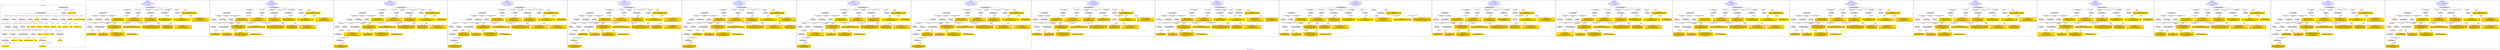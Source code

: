 digraph n0 {
fontcolor="blue"
remincross="true"
label="s28-wildlife-art.csv"
subgraph cluster_0 {
label="1-correct model"
n2[style="filled",color="white",fillcolor="lightgray",label="E12_Production1"];
n3[style="filled",color="white",fillcolor="lightgray",label="E21_Person1"];
n4[style="filled",color="white",fillcolor="lightgray",label="E55_Type2"];
n5[style="filled",color="white",fillcolor="lightgray",label="E53_Place1"];
n6[style="filled",color="white",fillcolor="lightgray",label="E69_Death1"];
n7[style="filled",color="white",fillcolor="lightgray",label="E74_Group1"];
n8[style="filled",color="white",fillcolor="lightgray",label="E82_Actor_Appellation1"];
n9[style="filled",color="white",fillcolor="lightgray",label="E67_Birth1"];
n10[shape="plaintext",style="filled",fillcolor="gold",label="Maker_URI"];
n11[style="filled",color="white",fillcolor="lightgray",label="E22_Man-Made_Object1"];
n12[style="filled",color="white",fillcolor="lightgray",label="E35_Title1"];
n13[style="filled",color="white",fillcolor="lightgray",label="E8_Acquisition1"];
n14[style="filled",color="white",fillcolor="lightgray",label="E55_Type1"];
n15[shape="plaintext",style="filled",fillcolor="gold",label="Description"];
n16[style="filled",color="white",fillcolor="lightgray",label="E54_Dimension1"];
n17[style="filled",color="white",fillcolor="lightgray",label="E40_Legal_Body1"];
n18[style="filled",color="white",fillcolor="lightgray",label="E53_Place2"];
n19[shape="plaintext",style="filled",fillcolor="gold",label="Object_URI"];
n20[style="filled",color="white",fillcolor="lightgray",label="E33_Linguistic_Object2"];
n21[style="filled",color="white",fillcolor="lightgray",label="E55_Type3"];
n22[shape="plaintext",style="filled",fillcolor="gold",label="Collector Information"];
n23[shape="plaintext",style="filled",fillcolor="gold",label="Title"];
n24[shape="plaintext",style="filled",fillcolor="gold",label="Owner"];
n25[style="filled",color="white",fillcolor="lightgray",label="E48_Place_Name1"];
n26[shape="plaintext",style="filled",fillcolor="gold",label="Place Made"];
n27[style="filled",color="white",fillcolor="lightgray",label="E52_Time-Span1"];
n28[shape="plaintext",style="filled",fillcolor="gold",label="Maker Birth Date"];
n29[style="filled",color="white",fillcolor="lightgray",label="E52_Time-Span2"];
n30[shape="plaintext",style="filled",fillcolor="gold",label="Maker Death Date"];
n31[shape="plaintext",style="filled",fillcolor="gold",label="Home Location URI"];
n32[shape="plaintext",style="filled",fillcolor="gold",label="Measurements"];
n33[shape="plaintext",style="filled",fillcolor="gold",label="Category_URI"];
n34[shape="plaintext",style="filled",fillcolor="gold",label="Category"];
n35[shape="plaintext",style="filled",fillcolor="gold",label="Materials_URI"];
n36[shape="plaintext",style="filled",fillcolor="gold",label="Materials"];
n37[shape="plaintext",style="filled",fillcolor="gold",label="Collector_Information_typeURI"];
n38[shape="plaintext",style="filled",fillcolor="gold",label="Nationality_URI"];
n39[shape="plaintext",style="filled",fillcolor="gold",label="Nationality"];
n40[shape="plaintext",style="filled",fillcolor="gold",label="Maker_Appellation_URI"];
n41[shape="plaintext",style="filled",fillcolor="gold",label="Maker"];
n42[shape="plaintext",style="filled",fillcolor="gold",label="Credit Line"];
n43[shape="plaintext",style="filled",fillcolor="gold",label="How Acquired?"];
n44[shape="plaintext",style="filled",fillcolor="gold",label="Acquisition_URI"];
}
subgraph cluster_1 {
label="candidate 0\nlink coherence:1.0\nnode coherence:1.0\nconfidence:0.6482879380155062\nmapping score:0.6015126460051687\ncost:26.99993\n-precision:0.59-recall:0.38"
n46[style="filled",color="white",fillcolor="lightgray",label="E12_Production1"];
n47[style="filled",color="white",fillcolor="lightgray",label="E21_Person1"];
n48[style="filled",color="white",fillcolor="lightgray",label="E52_Time-Span2"];
n49[style="filled",color="white",fillcolor="lightgray",label="E55_Type1"];
n50[style="filled",color="white",fillcolor="lightgray",label="E74_Group1"];
n51[style="filled",color="white",fillcolor="lightgray",label="E82_Actor_Appellation1"];
n52[style="filled",color="white",fillcolor="lightgray",label="E22_Man-Made_Object1"];
n53[style="filled",color="white",fillcolor="lightgray",label="E30_Right1"];
n54[style="filled",color="white",fillcolor="lightgray",label="E35_Title1"];
n55[style="filled",color="white",fillcolor="lightgray",label="E40_Legal_Body1"];
n56[style="filled",color="white",fillcolor="lightgray",label="E54_Dimension1"];
n57[style="filled",color="white",fillcolor="lightgray",label="E55_Type2"];
n58[shape="plaintext",style="filled",fillcolor="gold",label="Category_URI\n[E55_Type,classLink,0.786]\n[E74_Group,classLink,0.194]\n[E30_Right,P3_has_note,0.015]\n[E55_Type,label,0.005]"];
n59[shape="plaintext",style="filled",fillcolor="gold",label="Maker Death Date\n[E52_Time-Span,P82b_end_of_the_end,0.625]\n[E52_Time-Span,P82_at_some_time_within,0.375]"];
n60[shape="plaintext",style="filled",fillcolor="gold",label="Maker_Appellation_URI\n[E82_Actor_Appellation,classLink,0.894]\n[E21_Person,classLink,0.093]\n[E82_Actor_Appellation,label,0.013]\n[E35_Title,label,0.0]"];
n61[shape="plaintext",style="filled",fillcolor="gold",label="Description\n[E35_Title,label,0.884]\n[E30_Right,P3_has_note,0.064]\n[E55_Type,label,0.041]\n[E29_Design_or_Procedure,P3_has_note,0.01]"];
n62[shape="plaintext",style="filled",fillcolor="gold",label="Maker Birth Date\n[E52_Time-Span,P82a_begin_of_the_begin,0.382]\n[E52_Time-Span,P82b_end_of_the_end,0.356]\n[E52_Time-Span,P82_at_some_time_within,0.134]\n[E52_Time-Span,label,0.129]"];
n63[shape="plaintext",style="filled",fillcolor="gold",label="Home Location URI\n[E82_Actor_Appellation,label,1.0]"];
n64[shape="plaintext",style="filled",fillcolor="gold",label="Materials\n[E55_Type,label,0.501]\n[E29_Design_or_Procedure,P3_has_note,0.498]\n[E55_Type,classLink,0.001]"];
n65[shape="plaintext",style="filled",fillcolor="gold",label="Category\n[E30_Right,P3_has_note,0.662]\n[E55_Type,label,0.237]\n[E55_Type,classLink,0.075]\n[E29_Design_or_Procedure,P3_has_note,0.027]"];
n66[shape="plaintext",style="filled",fillcolor="gold",label="Nationality_URI\n[E74_Group,classLink,0.81]\n[E55_Type,classLink,0.19]"];
n67[shape="plaintext",style="filled",fillcolor="gold",label="Maker_URI\n[E21_Person,classLink,0.504]\n[E82_Actor_Appellation,classLink,0.42]\n[E82_Actor_Appellation,label,0.071]\n[E35_Title,label,0.004]"];
n68[shape="plaintext",style="filled",fillcolor="gold",label="Collector Information\n[E30_Right,P3_has_note,0.602]\n[E35_Title,label,0.314]\n[E82_Actor_Appellation,label,0.084]"];
n69[shape="plaintext",style="filled",fillcolor="gold",label="Title\n[E74_Group,label,0.506]\n[E74_Group,classLink,0.316]\n[E35_Title,label,0.177]"];
n70[shape="plaintext",style="filled",fillcolor="gold",label="Object_URI\n[E22_Man-Made_Object,classLink,0.882]\n[E82_Actor_Appellation,label,0.118]"];
n71[shape="plaintext",style="filled",fillcolor="gold",label="Owner\n[E30_Right,P3_has_note,0.572]\n[E40_Legal_Body,label,0.323]\n[E35_Title,label,0.093]\n[E82_Actor_Appellation,label,0.011]"];
n72[shape="plaintext",style="filled",fillcolor="gold",label="Measurements\n[E54_Dimension,P3_has_note,0.715]\n[E82_Actor_Appellation,label,0.284]\n[E35_Title,label,0.001]"];
n73[shape="plaintext",style="filled",fillcolor="gold",label="Materials_URI\n[E55_Type,classLink,0.721]\n[E74_Group,classLink,0.274]\n[E55_Type,label,0.003]\n[E29_Design_or_Procedure,P3_has_note,0.003]"];
}
subgraph cluster_2 {
label="candidate 1\nlink coherence:1.0\nnode coherence:1.0\nconfidence:0.5929408598318647\nmapping score:0.583063619943955\ncost:26.99993\n-precision:0.52-recall:0.33"
n75[style="filled",color="white",fillcolor="lightgray",label="E12_Production1"];
n76[style="filled",color="white",fillcolor="lightgray",label="E21_Person1"];
n77[style="filled",color="white",fillcolor="lightgray",label="E52_Time-Span2"];
n78[style="filled",color="white",fillcolor="lightgray",label="E55_Type1"];
n79[style="filled",color="white",fillcolor="lightgray",label="E74_Group1"];
n80[style="filled",color="white",fillcolor="lightgray",label="E82_Actor_Appellation1"];
n81[style="filled",color="white",fillcolor="lightgray",label="E22_Man-Made_Object1"];
n82[style="filled",color="white",fillcolor="lightgray",label="E30_Right1"];
n83[style="filled",color="white",fillcolor="lightgray",label="E35_Title1"];
n84[style="filled",color="white",fillcolor="lightgray",label="E40_Legal_Body1"];
n85[style="filled",color="white",fillcolor="lightgray",label="E54_Dimension1"];
n86[style="filled",color="white",fillcolor="lightgray",label="E55_Type2"];
n87[shape="plaintext",style="filled",fillcolor="gold",label="Category_URI\n[E55_Type,classLink,0.786]\n[E74_Group,classLink,0.194]\n[E30_Right,P3_has_note,0.015]\n[E55_Type,label,0.005]"];
n88[shape="plaintext",style="filled",fillcolor="gold",label="Maker Death Date\n[E52_Time-Span,P82b_end_of_the_end,0.625]\n[E52_Time-Span,P82_at_some_time_within,0.375]"];
n89[shape="plaintext",style="filled",fillcolor="gold",label="Maker_URI\n[E21_Person,classLink,0.504]\n[E82_Actor_Appellation,classLink,0.42]\n[E82_Actor_Appellation,label,0.071]\n[E35_Title,label,0.004]"];
n90[shape="plaintext",style="filled",fillcolor="gold",label="Description\n[E35_Title,label,0.884]\n[E30_Right,P3_has_note,0.064]\n[E55_Type,label,0.041]\n[E29_Design_or_Procedure,P3_has_note,0.01]"];
n91[shape="plaintext",style="filled",fillcolor="gold",label="Maker Birth Date\n[E52_Time-Span,P82a_begin_of_the_begin,0.382]\n[E52_Time-Span,P82b_end_of_the_end,0.356]\n[E52_Time-Span,P82_at_some_time_within,0.134]\n[E52_Time-Span,label,0.129]"];
n92[shape="plaintext",style="filled",fillcolor="gold",label="Home Location URI\n[E82_Actor_Appellation,label,1.0]"];
n93[shape="plaintext",style="filled",fillcolor="gold",label="Materials\n[E55_Type,label,0.501]\n[E29_Design_or_Procedure,P3_has_note,0.498]\n[E55_Type,classLink,0.001]"];
n94[shape="plaintext",style="filled",fillcolor="gold",label="Category\n[E30_Right,P3_has_note,0.662]\n[E55_Type,label,0.237]\n[E55_Type,classLink,0.075]\n[E29_Design_or_Procedure,P3_has_note,0.027]"];
n95[shape="plaintext",style="filled",fillcolor="gold",label="Nationality_URI\n[E74_Group,classLink,0.81]\n[E55_Type,classLink,0.19]"];
n96[shape="plaintext",style="filled",fillcolor="gold",label="Maker_Appellation_URI\n[E82_Actor_Appellation,classLink,0.894]\n[E21_Person,classLink,0.093]\n[E82_Actor_Appellation,label,0.013]\n[E35_Title,label,0.0]"];
n97[shape="plaintext",style="filled",fillcolor="gold",label="Collector Information\n[E30_Right,P3_has_note,0.602]\n[E35_Title,label,0.314]\n[E82_Actor_Appellation,label,0.084]"];
n98[shape="plaintext",style="filled",fillcolor="gold",label="Title\n[E74_Group,label,0.506]\n[E74_Group,classLink,0.316]\n[E35_Title,label,0.177]"];
n99[shape="plaintext",style="filled",fillcolor="gold",label="Object_URI\n[E22_Man-Made_Object,classLink,0.882]\n[E82_Actor_Appellation,label,0.118]"];
n100[shape="plaintext",style="filled",fillcolor="gold",label="Owner\n[E30_Right,P3_has_note,0.572]\n[E40_Legal_Body,label,0.323]\n[E35_Title,label,0.093]\n[E82_Actor_Appellation,label,0.011]"];
n101[shape="plaintext",style="filled",fillcolor="gold",label="Measurements\n[E54_Dimension,P3_has_note,0.715]\n[E82_Actor_Appellation,label,0.284]\n[E35_Title,label,0.001]"];
n102[shape="plaintext",style="filled",fillcolor="gold",label="Materials_URI\n[E55_Type,classLink,0.721]\n[E74_Group,classLink,0.274]\n[E55_Type,label,0.003]\n[E29_Design_or_Procedure,P3_has_note,0.003]"];
}
subgraph cluster_3 {
label="candidate 10\nlink coherence:0.9655172413793104\nnode coherence:1.0\nconfidence:0.5815412069552293\nmapping score:0.579263735651743\ncost:127.99992\n-precision:0.52-recall:0.36"
n104[style="filled",color="white",fillcolor="lightgray",label="E12_Production1"];
n105[style="filled",color="white",fillcolor="lightgray",label="E21_Person1"];
n106[style="filled",color="white",fillcolor="lightgray",label="E52_Time-Span2"];
n107[style="filled",color="white",fillcolor="lightgray",label="E55_Type1"];
n108[style="filled",color="white",fillcolor="lightgray",label="E67_Birth1"];
n109[style="filled",color="white",fillcolor="lightgray",label="E74_Group1"];
n110[style="filled",color="white",fillcolor="lightgray",label="E82_Actor_Appellation1"];
n111[style="filled",color="white",fillcolor="lightgray",label="E22_Man-Made_Object1"];
n112[style="filled",color="white",fillcolor="lightgray",label="E30_Right1"];
n113[style="filled",color="white",fillcolor="lightgray",label="E35_Title1"];
n114[style="filled",color="white",fillcolor="lightgray",label="E40_Legal_Body1"];
n115[style="filled",color="white",fillcolor="lightgray",label="E55_Type2"];
n116[style="filled",color="white",fillcolor="lightgray",label="E52_Time-Span1"];
n117[style="filled",color="white",fillcolor="lightgray",label="E54_Dimension1"];
n118[shape="plaintext",style="filled",fillcolor="gold",label="Category_URI\n[E55_Type,classLink,0.786]\n[E74_Group,classLink,0.194]\n[E30_Right,P3_has_note,0.015]\n[E55_Type,label,0.005]"];
n119[shape="plaintext",style="filled",fillcolor="gold",label="Maker Death Date\n[E52_Time-Span,P82b_end_of_the_end,0.625]\n[E52_Time-Span,P82_at_some_time_within,0.375]"];
n120[shape="plaintext",style="filled",fillcolor="gold",label="Maker_Appellation_URI\n[E82_Actor_Appellation,classLink,0.894]\n[E21_Person,classLink,0.093]\n[E82_Actor_Appellation,label,0.013]\n[E35_Title,label,0.0]"];
n121[shape="plaintext",style="filled",fillcolor="gold",label="Description\n[E35_Title,label,0.884]\n[E30_Right,P3_has_note,0.064]\n[E55_Type,label,0.041]\n[E29_Design_or_Procedure,P3_has_note,0.01]"];
n122[shape="plaintext",style="filled",fillcolor="gold",label="Maker Birth Date\n[E52_Time-Span,P82a_begin_of_the_begin,0.382]\n[E52_Time-Span,P82b_end_of_the_end,0.356]\n[E52_Time-Span,P82_at_some_time_within,0.134]\n[E52_Time-Span,label,0.129]"];
n123[shape="plaintext",style="filled",fillcolor="gold",label="Home Location URI\n[E82_Actor_Appellation,label,1.0]"];
n124[shape="plaintext",style="filled",fillcolor="gold",label="Materials\n[E55_Type,label,0.501]\n[E29_Design_or_Procedure,P3_has_note,0.498]\n[E55_Type,classLink,0.001]"];
n125[shape="plaintext",style="filled",fillcolor="gold",label="Category\n[E30_Right,P3_has_note,0.662]\n[E55_Type,label,0.237]\n[E55_Type,classLink,0.075]\n[E29_Design_or_Procedure,P3_has_note,0.027]"];
n126[shape="plaintext",style="filled",fillcolor="gold",label="Materials_URI\n[E55_Type,classLink,0.721]\n[E74_Group,classLink,0.274]\n[E55_Type,label,0.003]\n[E29_Design_or_Procedure,P3_has_note,0.003]"];
n127[shape="plaintext",style="filled",fillcolor="gold",label="Maker_URI\n[E21_Person,classLink,0.504]\n[E82_Actor_Appellation,classLink,0.42]\n[E82_Actor_Appellation,label,0.071]\n[E35_Title,label,0.004]"];
n128[shape="plaintext",style="filled",fillcolor="gold",label="Collector Information\n[E30_Right,P3_has_note,0.602]\n[E35_Title,label,0.314]\n[E82_Actor_Appellation,label,0.084]"];
n129[shape="plaintext",style="filled",fillcolor="gold",label="Title\n[E74_Group,label,0.506]\n[E74_Group,classLink,0.316]\n[E35_Title,label,0.177]"];
n130[shape="plaintext",style="filled",fillcolor="gold",label="Object_URI\n[E22_Man-Made_Object,classLink,0.882]\n[E82_Actor_Appellation,label,0.118]"];
n131[shape="plaintext",style="filled",fillcolor="gold",label="Owner\n[E30_Right,P3_has_note,0.572]\n[E40_Legal_Body,label,0.323]\n[E35_Title,label,0.093]\n[E82_Actor_Appellation,label,0.011]"];
n132[shape="plaintext",style="filled",fillcolor="gold",label="Measurements\n[E54_Dimension,P3_has_note,0.715]\n[E82_Actor_Appellation,label,0.284]\n[E35_Title,label,0.001]"];
n133[shape="plaintext",style="filled",fillcolor="gold",label="Nationality_URI\n[E74_Group,classLink,0.81]\n[E55_Type,classLink,0.19]"];
}
subgraph cluster_4 {
label="candidate 11\nlink coherence:0.9655172413793104\nnode coherence:1.0\nconfidence:0.5724394273910942\nmapping score:0.5762298091303647\ncost:127.99992\n-precision:0.52-recall:0.36"
n135[style="filled",color="white",fillcolor="lightgray",label="E12_Production1"];
n136[style="filled",color="white",fillcolor="lightgray",label="E21_Person1"];
n137[style="filled",color="white",fillcolor="lightgray",label="E52_Time-Span2"];
n138[style="filled",color="white",fillcolor="lightgray",label="E55_Type1"];
n139[style="filled",color="white",fillcolor="lightgray",label="E67_Birth1"];
n140[style="filled",color="white",fillcolor="lightgray",label="E74_Group1"];
n141[style="filled",color="white",fillcolor="lightgray",label="E82_Actor_Appellation1"];
n142[style="filled",color="white",fillcolor="lightgray",label="E22_Man-Made_Object1"];
n143[style="filled",color="white",fillcolor="lightgray",label="E30_Right1"];
n144[style="filled",color="white",fillcolor="lightgray",label="E35_Title1"];
n145[style="filled",color="white",fillcolor="lightgray",label="E40_Legal_Body1"];
n146[style="filled",color="white",fillcolor="lightgray",label="E55_Type2"];
n147[style="filled",color="white",fillcolor="lightgray",label="E52_Time-Span1"];
n148[style="filled",color="white",fillcolor="lightgray",label="E54_Dimension1"];
n149[shape="plaintext",style="filled",fillcolor="gold",label="Materials_URI\n[E55_Type,classLink,0.721]\n[E74_Group,classLink,0.274]\n[E55_Type,label,0.003]\n[E29_Design_or_Procedure,P3_has_note,0.003]"];
n150[shape="plaintext",style="filled",fillcolor="gold",label="Maker Death Date\n[E52_Time-Span,P82b_end_of_the_end,0.625]\n[E52_Time-Span,P82_at_some_time_within,0.375]"];
n151[shape="plaintext",style="filled",fillcolor="gold",label="Maker_Appellation_URI\n[E82_Actor_Appellation,classLink,0.894]\n[E21_Person,classLink,0.093]\n[E82_Actor_Appellation,label,0.013]\n[E35_Title,label,0.0]"];
n152[shape="plaintext",style="filled",fillcolor="gold",label="Description\n[E35_Title,label,0.884]\n[E30_Right,P3_has_note,0.064]\n[E55_Type,label,0.041]\n[E29_Design_or_Procedure,P3_has_note,0.01]"];
n153[shape="plaintext",style="filled",fillcolor="gold",label="Maker Birth Date\n[E52_Time-Span,P82a_begin_of_the_begin,0.382]\n[E52_Time-Span,P82b_end_of_the_end,0.356]\n[E52_Time-Span,P82_at_some_time_within,0.134]\n[E52_Time-Span,label,0.129]"];
n154[shape="plaintext",style="filled",fillcolor="gold",label="Home Location URI\n[E82_Actor_Appellation,label,1.0]"];
n155[shape="plaintext",style="filled",fillcolor="gold",label="Materials\n[E55_Type,label,0.501]\n[E29_Design_or_Procedure,P3_has_note,0.498]\n[E55_Type,classLink,0.001]"];
n156[shape="plaintext",style="filled",fillcolor="gold",label="Category\n[E30_Right,P3_has_note,0.662]\n[E55_Type,label,0.237]\n[E55_Type,classLink,0.075]\n[E29_Design_or_Procedure,P3_has_note,0.027]"];
n157[shape="plaintext",style="filled",fillcolor="gold",label="Category_URI\n[E55_Type,classLink,0.786]\n[E74_Group,classLink,0.194]\n[E30_Right,P3_has_note,0.015]\n[E55_Type,label,0.005]"];
n158[shape="plaintext",style="filled",fillcolor="gold",label="Maker_URI\n[E21_Person,classLink,0.504]\n[E82_Actor_Appellation,classLink,0.42]\n[E82_Actor_Appellation,label,0.071]\n[E35_Title,label,0.004]"];
n159[shape="plaintext",style="filled",fillcolor="gold",label="Collector Information\n[E30_Right,P3_has_note,0.602]\n[E35_Title,label,0.314]\n[E82_Actor_Appellation,label,0.084]"];
n160[shape="plaintext",style="filled",fillcolor="gold",label="Title\n[E74_Group,label,0.506]\n[E74_Group,classLink,0.316]\n[E35_Title,label,0.177]"];
n161[shape="plaintext",style="filled",fillcolor="gold",label="Object_URI\n[E22_Man-Made_Object,classLink,0.882]\n[E82_Actor_Appellation,label,0.118]"];
n162[shape="plaintext",style="filled",fillcolor="gold",label="Owner\n[E30_Right,P3_has_note,0.572]\n[E40_Legal_Body,label,0.323]\n[E35_Title,label,0.093]\n[E82_Actor_Appellation,label,0.011]"];
n163[shape="plaintext",style="filled",fillcolor="gold",label="Measurements\n[E54_Dimension,P3_has_note,0.715]\n[E82_Actor_Appellation,label,0.284]\n[E35_Title,label,0.001]"];
n164[shape="plaintext",style="filled",fillcolor="gold",label="Nationality_URI\n[E74_Group,classLink,0.81]\n[E55_Type,classLink,0.19]"];
}
subgraph cluster_5 {
label="candidate 12\nlink coherence:0.9655172413793104\nnode coherence:1.0\nconfidence:0.5379432234008931\nmapping score:0.5647310744669644\ncost:127.99992\n-precision:0.45-recall:0.31"
n166[style="filled",color="white",fillcolor="lightgray",label="E12_Production1"];
n167[style="filled",color="white",fillcolor="lightgray",label="E21_Person1"];
n168[style="filled",color="white",fillcolor="lightgray",label="E52_Time-Span2"];
n169[style="filled",color="white",fillcolor="lightgray",label="E55_Type1"];
n170[style="filled",color="white",fillcolor="lightgray",label="E67_Birth1"];
n171[style="filled",color="white",fillcolor="lightgray",label="E74_Group1"];
n172[style="filled",color="white",fillcolor="lightgray",label="E82_Actor_Appellation1"];
n173[style="filled",color="white",fillcolor="lightgray",label="E22_Man-Made_Object1"];
n174[style="filled",color="white",fillcolor="lightgray",label="E30_Right1"];
n175[style="filled",color="white",fillcolor="lightgray",label="E35_Title1"];
n176[style="filled",color="white",fillcolor="lightgray",label="E40_Legal_Body1"];
n177[style="filled",color="white",fillcolor="lightgray",label="E55_Type2"];
n178[style="filled",color="white",fillcolor="lightgray",label="E52_Time-Span1"];
n179[style="filled",color="white",fillcolor="lightgray",label="E54_Dimension1"];
n180[shape="plaintext",style="filled",fillcolor="gold",label="Category_URI\n[E55_Type,classLink,0.786]\n[E74_Group,classLink,0.194]\n[E30_Right,P3_has_note,0.015]\n[E55_Type,label,0.005]"];
n181[shape="plaintext",style="filled",fillcolor="gold",label="Maker Death Date\n[E52_Time-Span,P82b_end_of_the_end,0.625]\n[E52_Time-Span,P82_at_some_time_within,0.375]"];
n182[shape="plaintext",style="filled",fillcolor="gold",label="Maker_URI\n[E21_Person,classLink,0.504]\n[E82_Actor_Appellation,classLink,0.42]\n[E82_Actor_Appellation,label,0.071]\n[E35_Title,label,0.004]"];
n183[shape="plaintext",style="filled",fillcolor="gold",label="Description\n[E35_Title,label,0.884]\n[E30_Right,P3_has_note,0.064]\n[E55_Type,label,0.041]\n[E29_Design_or_Procedure,P3_has_note,0.01]"];
n184[shape="plaintext",style="filled",fillcolor="gold",label="Maker Birth Date\n[E52_Time-Span,P82a_begin_of_the_begin,0.382]\n[E52_Time-Span,P82b_end_of_the_end,0.356]\n[E52_Time-Span,P82_at_some_time_within,0.134]\n[E52_Time-Span,label,0.129]"];
n185[shape="plaintext",style="filled",fillcolor="gold",label="Home Location URI\n[E82_Actor_Appellation,label,1.0]"];
n186[shape="plaintext",style="filled",fillcolor="gold",label="Materials\n[E55_Type,label,0.501]\n[E29_Design_or_Procedure,P3_has_note,0.498]\n[E55_Type,classLink,0.001]"];
n187[shape="plaintext",style="filled",fillcolor="gold",label="Materials_URI\n[E55_Type,classLink,0.721]\n[E74_Group,classLink,0.274]\n[E55_Type,label,0.003]\n[E29_Design_or_Procedure,P3_has_note,0.003]"];
n188[shape="plaintext",style="filled",fillcolor="gold",label="Nationality_URI\n[E74_Group,classLink,0.81]\n[E55_Type,classLink,0.19]"];
n189[shape="plaintext",style="filled",fillcolor="gold",label="Maker_Appellation_URI\n[E82_Actor_Appellation,classLink,0.894]\n[E21_Person,classLink,0.093]\n[E82_Actor_Appellation,label,0.013]\n[E35_Title,label,0.0]"];
n190[shape="plaintext",style="filled",fillcolor="gold",label="Collector Information\n[E30_Right,P3_has_note,0.602]\n[E35_Title,label,0.314]\n[E82_Actor_Appellation,label,0.084]"];
n191[shape="plaintext",style="filled",fillcolor="gold",label="Title\n[E74_Group,label,0.506]\n[E74_Group,classLink,0.316]\n[E35_Title,label,0.177]"];
n192[shape="plaintext",style="filled",fillcolor="gold",label="Object_URI\n[E22_Man-Made_Object,classLink,0.882]\n[E82_Actor_Appellation,label,0.118]"];
n193[shape="plaintext",style="filled",fillcolor="gold",label="Owner\n[E30_Right,P3_has_note,0.572]\n[E40_Legal_Body,label,0.323]\n[E35_Title,label,0.093]\n[E82_Actor_Appellation,label,0.011]"];
n194[shape="plaintext",style="filled",fillcolor="gold",label="Measurements\n[E54_Dimension,P3_has_note,0.715]\n[E82_Actor_Appellation,label,0.284]\n[E35_Title,label,0.001]"];
n195[shape="plaintext",style="filled",fillcolor="gold",label="Category\n[E30_Right,P3_has_note,0.662]\n[E55_Type,label,0.237]\n[E55_Type,classLink,0.075]\n[E29_Design_or_Procedure,P3_has_note,0.027]"];
}
subgraph cluster_6 {
label="candidate 13\nlink coherence:0.9655172413793104\nnode coherence:1.0\nconfidence:0.5340160589411357\nmapping score:0.5634220196470453\ncost:127.99992\n-precision:0.45-recall:0.31"
n197[style="filled",color="white",fillcolor="lightgray",label="E12_Production1"];
n198[style="filled",color="white",fillcolor="lightgray",label="E21_Person1"];
n199[style="filled",color="white",fillcolor="lightgray",label="E52_Time-Span2"];
n200[style="filled",color="white",fillcolor="lightgray",label="E55_Type1"];
n201[style="filled",color="white",fillcolor="lightgray",label="E67_Birth1"];
n202[style="filled",color="white",fillcolor="lightgray",label="E74_Group1"];
n203[style="filled",color="white",fillcolor="lightgray",label="E82_Actor_Appellation1"];
n204[style="filled",color="white",fillcolor="lightgray",label="E22_Man-Made_Object1"];
n205[style="filled",color="white",fillcolor="lightgray",label="E30_Right1"];
n206[style="filled",color="white",fillcolor="lightgray",label="E35_Title1"];
n207[style="filled",color="white",fillcolor="lightgray",label="E40_Legal_Body1"];
n208[style="filled",color="white",fillcolor="lightgray",label="E55_Type2"];
n209[style="filled",color="white",fillcolor="lightgray",label="E52_Time-Span1"];
n210[style="filled",color="white",fillcolor="lightgray",label="E54_Dimension1"];
n211[shape="plaintext",style="filled",fillcolor="gold",label="Category\n[E30_Right,P3_has_note,0.662]\n[E55_Type,label,0.237]\n[E55_Type,classLink,0.075]\n[E29_Design_or_Procedure,P3_has_note,0.027]"];
n212[shape="plaintext",style="filled",fillcolor="gold",label="Maker Death Date\n[E52_Time-Span,P82b_end_of_the_end,0.625]\n[E52_Time-Span,P82_at_some_time_within,0.375]"];
n213[shape="plaintext",style="filled",fillcolor="gold",label="Maker_URI\n[E21_Person,classLink,0.504]\n[E82_Actor_Appellation,classLink,0.42]\n[E82_Actor_Appellation,label,0.071]\n[E35_Title,label,0.004]"];
n214[shape="plaintext",style="filled",fillcolor="gold",label="Description\n[E35_Title,label,0.884]\n[E30_Right,P3_has_note,0.064]\n[E55_Type,label,0.041]\n[E29_Design_or_Procedure,P3_has_note,0.01]"];
n215[shape="plaintext",style="filled",fillcolor="gold",label="Maker Birth Date\n[E52_Time-Span,P82a_begin_of_the_begin,0.382]\n[E52_Time-Span,P82b_end_of_the_end,0.356]\n[E52_Time-Span,P82_at_some_time_within,0.134]\n[E52_Time-Span,label,0.129]"];
n216[shape="plaintext",style="filled",fillcolor="gold",label="Home Location URI\n[E82_Actor_Appellation,label,1.0]"];
n217[shape="plaintext",style="filled",fillcolor="gold",label="Materials\n[E55_Type,label,0.501]\n[E29_Design_or_Procedure,P3_has_note,0.498]\n[E55_Type,classLink,0.001]"];
n218[shape="plaintext",style="filled",fillcolor="gold",label="Category_URI\n[E55_Type,classLink,0.786]\n[E74_Group,classLink,0.194]\n[E30_Right,P3_has_note,0.015]\n[E55_Type,label,0.005]"];
n219[shape="plaintext",style="filled",fillcolor="gold",label="Nationality_URI\n[E74_Group,classLink,0.81]\n[E55_Type,classLink,0.19]"];
n220[shape="plaintext",style="filled",fillcolor="gold",label="Maker_Appellation_URI\n[E82_Actor_Appellation,classLink,0.894]\n[E21_Person,classLink,0.093]\n[E82_Actor_Appellation,label,0.013]\n[E35_Title,label,0.0]"];
n221[shape="plaintext",style="filled",fillcolor="gold",label="Collector Information\n[E30_Right,P3_has_note,0.602]\n[E35_Title,label,0.314]\n[E82_Actor_Appellation,label,0.084]"];
n222[shape="plaintext",style="filled",fillcolor="gold",label="Title\n[E74_Group,label,0.506]\n[E74_Group,classLink,0.316]\n[E35_Title,label,0.177]"];
n223[shape="plaintext",style="filled",fillcolor="gold",label="Object_URI\n[E22_Man-Made_Object,classLink,0.882]\n[E82_Actor_Appellation,label,0.118]"];
n224[shape="plaintext",style="filled",fillcolor="gold",label="Owner\n[E30_Right,P3_has_note,0.572]\n[E40_Legal_Body,label,0.323]\n[E35_Title,label,0.093]\n[E82_Actor_Appellation,label,0.011]"];
n225[shape="plaintext",style="filled",fillcolor="gold",label="Measurements\n[E54_Dimension,P3_has_note,0.715]\n[E82_Actor_Appellation,label,0.284]\n[E35_Title,label,0.001]"];
n226[shape="plaintext",style="filled",fillcolor="gold",label="Materials_URI\n[E55_Type,classLink,0.721]\n[E74_Group,classLink,0.274]\n[E55_Type,label,0.003]\n[E29_Design_or_Procedure,P3_has_note,0.003]"];
}
subgraph cluster_7 {
label="candidate 14\nlink coherence:0.9655172413793104\nnode coherence:1.0\nconfidence:0.5261941287715878\nmapping score:0.5608147095905293\ncost:127.99992\n-precision:0.45-recall:0.31"
n228[style="filled",color="white",fillcolor="lightgray",label="E12_Production1"];
n229[style="filled",color="white",fillcolor="lightgray",label="E21_Person1"];
n230[style="filled",color="white",fillcolor="lightgray",label="E52_Time-Span2"];
n231[style="filled",color="white",fillcolor="lightgray",label="E55_Type1"];
n232[style="filled",color="white",fillcolor="lightgray",label="E67_Birth1"];
n233[style="filled",color="white",fillcolor="lightgray",label="E74_Group1"];
n234[style="filled",color="white",fillcolor="lightgray",label="E82_Actor_Appellation1"];
n235[style="filled",color="white",fillcolor="lightgray",label="E22_Man-Made_Object1"];
n236[style="filled",color="white",fillcolor="lightgray",label="E30_Right1"];
n237[style="filled",color="white",fillcolor="lightgray",label="E35_Title1"];
n238[style="filled",color="white",fillcolor="lightgray",label="E40_Legal_Body1"];
n239[style="filled",color="white",fillcolor="lightgray",label="E55_Type2"];
n240[style="filled",color="white",fillcolor="lightgray",label="E52_Time-Span1"];
n241[style="filled",color="white",fillcolor="lightgray",label="E54_Dimension1"];
n242[shape="plaintext",style="filled",fillcolor="gold",label="Category_URI\n[E55_Type,classLink,0.786]\n[E74_Group,classLink,0.194]\n[E30_Right,P3_has_note,0.015]\n[E55_Type,label,0.005]"];
n243[shape="plaintext",style="filled",fillcolor="gold",label="Maker Death Date\n[E52_Time-Span,P82b_end_of_the_end,0.625]\n[E52_Time-Span,P82_at_some_time_within,0.375]"];
n244[shape="plaintext",style="filled",fillcolor="gold",label="Maker_URI\n[E21_Person,classLink,0.504]\n[E82_Actor_Appellation,classLink,0.42]\n[E82_Actor_Appellation,label,0.071]\n[E35_Title,label,0.004]"];
n245[shape="plaintext",style="filled",fillcolor="gold",label="Description\n[E35_Title,label,0.884]\n[E30_Right,P3_has_note,0.064]\n[E55_Type,label,0.041]\n[E29_Design_or_Procedure,P3_has_note,0.01]"];
n246[shape="plaintext",style="filled",fillcolor="gold",label="Maker Birth Date\n[E52_Time-Span,P82a_begin_of_the_begin,0.382]\n[E52_Time-Span,P82b_end_of_the_end,0.356]\n[E52_Time-Span,P82_at_some_time_within,0.134]\n[E52_Time-Span,label,0.129]"];
n247[shape="plaintext",style="filled",fillcolor="gold",label="Home Location URI\n[E82_Actor_Appellation,label,1.0]"];
n248[shape="plaintext",style="filled",fillcolor="gold",label="Materials\n[E55_Type,label,0.501]\n[E29_Design_or_Procedure,P3_has_note,0.498]\n[E55_Type,classLink,0.001]"];
n249[shape="plaintext",style="filled",fillcolor="gold",label="Category\n[E30_Right,P3_has_note,0.662]\n[E55_Type,label,0.237]\n[E55_Type,classLink,0.075]\n[E29_Design_or_Procedure,P3_has_note,0.027]"];
n250[shape="plaintext",style="filled",fillcolor="gold",label="Materials_URI\n[E55_Type,classLink,0.721]\n[E74_Group,classLink,0.274]\n[E55_Type,label,0.003]\n[E29_Design_or_Procedure,P3_has_note,0.003]"];
n251[shape="plaintext",style="filled",fillcolor="gold",label="Maker_Appellation_URI\n[E82_Actor_Appellation,classLink,0.894]\n[E21_Person,classLink,0.093]\n[E82_Actor_Appellation,label,0.013]\n[E35_Title,label,0.0]"];
n252[shape="plaintext",style="filled",fillcolor="gold",label="Collector Information\n[E30_Right,P3_has_note,0.602]\n[E35_Title,label,0.314]\n[E82_Actor_Appellation,label,0.084]"];
n253[shape="plaintext",style="filled",fillcolor="gold",label="Title\n[E74_Group,label,0.506]\n[E74_Group,classLink,0.316]\n[E35_Title,label,0.177]"];
n254[shape="plaintext",style="filled",fillcolor="gold",label="Object_URI\n[E22_Man-Made_Object,classLink,0.882]\n[E82_Actor_Appellation,label,0.118]"];
n255[shape="plaintext",style="filled",fillcolor="gold",label="Owner\n[E30_Right,P3_has_note,0.572]\n[E40_Legal_Body,label,0.323]\n[E35_Title,label,0.093]\n[E82_Actor_Appellation,label,0.011]"];
n256[shape="plaintext",style="filled",fillcolor="gold",label="Measurements\n[E54_Dimension,P3_has_note,0.715]\n[E82_Actor_Appellation,label,0.284]\n[E35_Title,label,0.001]"];
n257[shape="plaintext",style="filled",fillcolor="gold",label="Nationality_URI\n[E74_Group,classLink,0.81]\n[E55_Type,classLink,0.19]"];
}
subgraph cluster_8 {
label="candidate 15\nlink coherence:0.9655172413793104\nnode coherence:1.0\nconfidence:0.5170923492074527\nmapping score:0.5577807830691509\ncost:127.99992\n-precision:0.45-recall:0.31"
n259[style="filled",color="white",fillcolor="lightgray",label="E12_Production1"];
n260[style="filled",color="white",fillcolor="lightgray",label="E21_Person1"];
n261[style="filled",color="white",fillcolor="lightgray",label="E52_Time-Span2"];
n262[style="filled",color="white",fillcolor="lightgray",label="E55_Type1"];
n263[style="filled",color="white",fillcolor="lightgray",label="E67_Birth1"];
n264[style="filled",color="white",fillcolor="lightgray",label="E74_Group1"];
n265[style="filled",color="white",fillcolor="lightgray",label="E82_Actor_Appellation1"];
n266[style="filled",color="white",fillcolor="lightgray",label="E22_Man-Made_Object1"];
n267[style="filled",color="white",fillcolor="lightgray",label="E30_Right1"];
n268[style="filled",color="white",fillcolor="lightgray",label="E35_Title1"];
n269[style="filled",color="white",fillcolor="lightgray",label="E40_Legal_Body1"];
n270[style="filled",color="white",fillcolor="lightgray",label="E55_Type2"];
n271[style="filled",color="white",fillcolor="lightgray",label="E52_Time-Span1"];
n272[style="filled",color="white",fillcolor="lightgray",label="E54_Dimension1"];
n273[shape="plaintext",style="filled",fillcolor="gold",label="Materials_URI\n[E55_Type,classLink,0.721]\n[E74_Group,classLink,0.274]\n[E55_Type,label,0.003]\n[E29_Design_or_Procedure,P3_has_note,0.003]"];
n274[shape="plaintext",style="filled",fillcolor="gold",label="Maker Death Date\n[E52_Time-Span,P82b_end_of_the_end,0.625]\n[E52_Time-Span,P82_at_some_time_within,0.375]"];
n275[shape="plaintext",style="filled",fillcolor="gold",label="Maker_URI\n[E21_Person,classLink,0.504]\n[E82_Actor_Appellation,classLink,0.42]\n[E82_Actor_Appellation,label,0.071]\n[E35_Title,label,0.004]"];
n276[shape="plaintext",style="filled",fillcolor="gold",label="Description\n[E35_Title,label,0.884]\n[E30_Right,P3_has_note,0.064]\n[E55_Type,label,0.041]\n[E29_Design_or_Procedure,P3_has_note,0.01]"];
n277[shape="plaintext",style="filled",fillcolor="gold",label="Maker Birth Date\n[E52_Time-Span,P82a_begin_of_the_begin,0.382]\n[E52_Time-Span,P82b_end_of_the_end,0.356]\n[E52_Time-Span,P82_at_some_time_within,0.134]\n[E52_Time-Span,label,0.129]"];
n278[shape="plaintext",style="filled",fillcolor="gold",label="Home Location URI\n[E82_Actor_Appellation,label,1.0]"];
n279[shape="plaintext",style="filled",fillcolor="gold",label="Materials\n[E55_Type,label,0.501]\n[E29_Design_or_Procedure,P3_has_note,0.498]\n[E55_Type,classLink,0.001]"];
n280[shape="plaintext",style="filled",fillcolor="gold",label="Category\n[E30_Right,P3_has_note,0.662]\n[E55_Type,label,0.237]\n[E55_Type,classLink,0.075]\n[E29_Design_or_Procedure,P3_has_note,0.027]"];
n281[shape="plaintext",style="filled",fillcolor="gold",label="Category_URI\n[E55_Type,classLink,0.786]\n[E74_Group,classLink,0.194]\n[E30_Right,P3_has_note,0.015]\n[E55_Type,label,0.005]"];
n282[shape="plaintext",style="filled",fillcolor="gold",label="Maker_Appellation_URI\n[E82_Actor_Appellation,classLink,0.894]\n[E21_Person,classLink,0.093]\n[E82_Actor_Appellation,label,0.013]\n[E35_Title,label,0.0]"];
n283[shape="plaintext",style="filled",fillcolor="gold",label="Collector Information\n[E30_Right,P3_has_note,0.602]\n[E35_Title,label,0.314]\n[E82_Actor_Appellation,label,0.084]"];
n284[shape="plaintext",style="filled",fillcolor="gold",label="Title\n[E74_Group,label,0.506]\n[E74_Group,classLink,0.316]\n[E35_Title,label,0.177]"];
n285[shape="plaintext",style="filled",fillcolor="gold",label="Object_URI\n[E22_Man-Made_Object,classLink,0.882]\n[E82_Actor_Appellation,label,0.118]"];
n286[shape="plaintext",style="filled",fillcolor="gold",label="Owner\n[E30_Right,P3_has_note,0.572]\n[E40_Legal_Body,label,0.323]\n[E35_Title,label,0.093]\n[E82_Actor_Appellation,label,0.011]"];
n287[shape="plaintext",style="filled",fillcolor="gold",label="Measurements\n[E54_Dimension,P3_has_note,0.715]\n[E82_Actor_Appellation,label,0.284]\n[E35_Title,label,0.001]"];
n288[shape="plaintext",style="filled",fillcolor="gold",label="Nationality_URI\n[E74_Group,classLink,0.81]\n[E55_Type,classLink,0.19]"];
}
subgraph cluster_9 {
label="candidate 16\nlink coherence:0.9629629629629629\nnode coherence:1.0\nconfidence:0.6482879380155062\nmapping score:0.6015126460051687\ncost:125.99994\n-precision:0.59-recall:0.38"
n290[style="filled",color="white",fillcolor="lightgray",label="E12_Production1"];
n291[style="filled",color="white",fillcolor="lightgray",label="E21_Person1"];
n292[style="filled",color="white",fillcolor="lightgray",label="E52_Time-Span2"];
n293[style="filled",color="white",fillcolor="lightgray",label="E74_Group1"];
n294[style="filled",color="white",fillcolor="lightgray",label="E82_Actor_Appellation1"];
n295[style="filled",color="white",fillcolor="lightgray",label="E22_Man-Made_Object1"];
n296[style="filled",color="white",fillcolor="lightgray",label="E30_Right1"];
n297[style="filled",color="white",fillcolor="lightgray",label="E35_Title1"];
n298[style="filled",color="white",fillcolor="lightgray",label="E40_Legal_Body1"];
n299[style="filled",color="white",fillcolor="lightgray",label="E54_Dimension1"];
n300[style="filled",color="white",fillcolor="lightgray",label="E55_Type2"];
n301[style="filled",color="white",fillcolor="lightgray",label="E55_Type1"];
n302[shape="plaintext",style="filled",fillcolor="gold",label="Category_URI\n[E55_Type,classLink,0.786]\n[E74_Group,classLink,0.194]\n[E30_Right,P3_has_note,0.015]\n[E55_Type,label,0.005]"];
n303[shape="plaintext",style="filled",fillcolor="gold",label="Maker Death Date\n[E52_Time-Span,P82b_end_of_the_end,0.625]\n[E52_Time-Span,P82_at_some_time_within,0.375]"];
n304[shape="plaintext",style="filled",fillcolor="gold",label="Maker_Appellation_URI\n[E82_Actor_Appellation,classLink,0.894]\n[E21_Person,classLink,0.093]\n[E82_Actor_Appellation,label,0.013]\n[E35_Title,label,0.0]"];
n305[shape="plaintext",style="filled",fillcolor="gold",label="Description\n[E35_Title,label,0.884]\n[E30_Right,P3_has_note,0.064]\n[E55_Type,label,0.041]\n[E29_Design_or_Procedure,P3_has_note,0.01]"];
n306[shape="plaintext",style="filled",fillcolor="gold",label="Maker Birth Date\n[E52_Time-Span,P82a_begin_of_the_begin,0.382]\n[E52_Time-Span,P82b_end_of_the_end,0.356]\n[E52_Time-Span,P82_at_some_time_within,0.134]\n[E52_Time-Span,label,0.129]"];
n307[shape="plaintext",style="filled",fillcolor="gold",label="Home Location URI\n[E82_Actor_Appellation,label,1.0]"];
n308[shape="plaintext",style="filled",fillcolor="gold",label="Materials\n[E55_Type,label,0.501]\n[E29_Design_or_Procedure,P3_has_note,0.498]\n[E55_Type,classLink,0.001]"];
n309[shape="plaintext",style="filled",fillcolor="gold",label="Category\n[E30_Right,P3_has_note,0.662]\n[E55_Type,label,0.237]\n[E55_Type,classLink,0.075]\n[E29_Design_or_Procedure,P3_has_note,0.027]"];
n310[shape="plaintext",style="filled",fillcolor="gold",label="Nationality_URI\n[E74_Group,classLink,0.81]\n[E55_Type,classLink,0.19]"];
n311[shape="plaintext",style="filled",fillcolor="gold",label="Maker_URI\n[E21_Person,classLink,0.504]\n[E82_Actor_Appellation,classLink,0.42]\n[E82_Actor_Appellation,label,0.071]\n[E35_Title,label,0.004]"];
n312[shape="plaintext",style="filled",fillcolor="gold",label="Collector Information\n[E30_Right,P3_has_note,0.602]\n[E35_Title,label,0.314]\n[E82_Actor_Appellation,label,0.084]"];
n313[shape="plaintext",style="filled",fillcolor="gold",label="Title\n[E74_Group,label,0.506]\n[E74_Group,classLink,0.316]\n[E35_Title,label,0.177]"];
n314[shape="plaintext",style="filled",fillcolor="gold",label="Object_URI\n[E22_Man-Made_Object,classLink,0.882]\n[E82_Actor_Appellation,label,0.118]"];
n315[shape="plaintext",style="filled",fillcolor="gold",label="Owner\n[E30_Right,P3_has_note,0.572]\n[E40_Legal_Body,label,0.323]\n[E35_Title,label,0.093]\n[E82_Actor_Appellation,label,0.011]"];
n316[shape="plaintext",style="filled",fillcolor="gold",label="Measurements\n[E54_Dimension,P3_has_note,0.715]\n[E82_Actor_Appellation,label,0.284]\n[E35_Title,label,0.001]"];
n317[shape="plaintext",style="filled",fillcolor="gold",label="Materials_URI\n[E55_Type,classLink,0.721]\n[E74_Group,classLink,0.274]\n[E55_Type,label,0.003]\n[E29_Design_or_Procedure,P3_has_note,0.003]"];
}
subgraph cluster_10 {
label="candidate 17\nlink coherence:0.9629629629629629\nnode coherence:1.0\nconfidence:0.6482879380155062\nmapping score:0.6015126460051687\ncost:126.009932\n-precision:0.56-recall:0.36"
n319[style="filled",color="white",fillcolor="lightgray",label="E12_Production1"];
n320[style="filled",color="white",fillcolor="lightgray",label="E21_Person1"];
n321[style="filled",color="white",fillcolor="lightgray",label="E52_Time-Span2"];
n322[style="filled",color="white",fillcolor="lightgray",label="E55_Type1"];
n323[style="filled",color="white",fillcolor="lightgray",label="E74_Group1"];
n324[style="filled",color="white",fillcolor="lightgray",label="E82_Actor_Appellation1"];
n325[style="filled",color="white",fillcolor="lightgray",label="E22_Man-Made_Object1"];
n326[style="filled",color="white",fillcolor="lightgray",label="E30_Right1"];
n327[style="filled",color="white",fillcolor="lightgray",label="E35_Title1"];
n328[style="filled",color="white",fillcolor="lightgray",label="E54_Dimension1"];
n329[style="filled",color="white",fillcolor="lightgray",label="E55_Type2"];
n330[style="filled",color="white",fillcolor="lightgray",label="E40_Legal_Body1"];
n331[shape="plaintext",style="filled",fillcolor="gold",label="Category_URI\n[E55_Type,classLink,0.786]\n[E74_Group,classLink,0.194]\n[E30_Right,P3_has_note,0.015]\n[E55_Type,label,0.005]"];
n332[shape="plaintext",style="filled",fillcolor="gold",label="Maker Death Date\n[E52_Time-Span,P82b_end_of_the_end,0.625]\n[E52_Time-Span,P82_at_some_time_within,0.375]"];
n333[shape="plaintext",style="filled",fillcolor="gold",label="Maker_Appellation_URI\n[E82_Actor_Appellation,classLink,0.894]\n[E21_Person,classLink,0.093]\n[E82_Actor_Appellation,label,0.013]\n[E35_Title,label,0.0]"];
n334[shape="plaintext",style="filled",fillcolor="gold",label="Description\n[E35_Title,label,0.884]\n[E30_Right,P3_has_note,0.064]\n[E55_Type,label,0.041]\n[E29_Design_or_Procedure,P3_has_note,0.01]"];
n335[shape="plaintext",style="filled",fillcolor="gold",label="Maker Birth Date\n[E52_Time-Span,P82a_begin_of_the_begin,0.382]\n[E52_Time-Span,P82b_end_of_the_end,0.356]\n[E52_Time-Span,P82_at_some_time_within,0.134]\n[E52_Time-Span,label,0.129]"];
n336[shape="plaintext",style="filled",fillcolor="gold",label="Home Location URI\n[E82_Actor_Appellation,label,1.0]"];
n337[shape="plaintext",style="filled",fillcolor="gold",label="Materials\n[E55_Type,label,0.501]\n[E29_Design_or_Procedure,P3_has_note,0.498]\n[E55_Type,classLink,0.001]"];
n338[shape="plaintext",style="filled",fillcolor="gold",label="Category\n[E30_Right,P3_has_note,0.662]\n[E55_Type,label,0.237]\n[E55_Type,classLink,0.075]\n[E29_Design_or_Procedure,P3_has_note,0.027]"];
n339[shape="plaintext",style="filled",fillcolor="gold",label="Nationality_URI\n[E74_Group,classLink,0.81]\n[E55_Type,classLink,0.19]"];
n340[shape="plaintext",style="filled",fillcolor="gold",label="Maker_URI\n[E21_Person,classLink,0.504]\n[E82_Actor_Appellation,classLink,0.42]\n[E82_Actor_Appellation,label,0.071]\n[E35_Title,label,0.004]"];
n341[shape="plaintext",style="filled",fillcolor="gold",label="Collector Information\n[E30_Right,P3_has_note,0.602]\n[E35_Title,label,0.314]\n[E82_Actor_Appellation,label,0.084]"];
n342[shape="plaintext",style="filled",fillcolor="gold",label="Title\n[E74_Group,label,0.506]\n[E74_Group,classLink,0.316]\n[E35_Title,label,0.177]"];
n343[shape="plaintext",style="filled",fillcolor="gold",label="Object_URI\n[E22_Man-Made_Object,classLink,0.882]\n[E82_Actor_Appellation,label,0.118]"];
n344[shape="plaintext",style="filled",fillcolor="gold",label="Owner\n[E30_Right,P3_has_note,0.572]\n[E40_Legal_Body,label,0.323]\n[E35_Title,label,0.093]\n[E82_Actor_Appellation,label,0.011]"];
n345[shape="plaintext",style="filled",fillcolor="gold",label="Measurements\n[E54_Dimension,P3_has_note,0.715]\n[E82_Actor_Appellation,label,0.284]\n[E35_Title,label,0.001]"];
n346[shape="plaintext",style="filled",fillcolor="gold",label="Materials_URI\n[E55_Type,classLink,0.721]\n[E74_Group,classLink,0.274]\n[E55_Type,label,0.003]\n[E29_Design_or_Procedure,P3_has_note,0.003]"];
}
subgraph cluster_11 {
label="candidate 18\nlink coherence:0.9629629629629629\nnode coherence:1.0\nconfidence:0.6482879380155062\nmapping score:0.6015126460051687\ncost:126.009942\n-precision:0.59-recall:0.38"
n348[style="filled",color="white",fillcolor="lightgray",label="E12_Production1"];
n349[style="filled",color="white",fillcolor="lightgray",label="E21_Person1"];
n350[style="filled",color="white",fillcolor="lightgray",label="E55_Type1"];
n351[style="filled",color="white",fillcolor="lightgray",label="E74_Group1"];
n352[style="filled",color="white",fillcolor="lightgray",label="E82_Actor_Appellation1"];
n353[style="filled",color="white",fillcolor="lightgray",label="E22_Man-Made_Object1"];
n354[style="filled",color="white",fillcolor="lightgray",label="E30_Right1"];
n355[style="filled",color="white",fillcolor="lightgray",label="E35_Title1"];
n356[style="filled",color="white",fillcolor="lightgray",label="E40_Legal_Body1"];
n357[style="filled",color="white",fillcolor="lightgray",label="E54_Dimension1"];
n358[style="filled",color="white",fillcolor="lightgray",label="E55_Type2"];
n359[style="filled",color="white",fillcolor="lightgray",label="E52_Time-Span2"];
n360[shape="plaintext",style="filled",fillcolor="gold",label="Category_URI\n[E55_Type,classLink,0.786]\n[E74_Group,classLink,0.194]\n[E30_Right,P3_has_note,0.015]\n[E55_Type,label,0.005]"];
n361[shape="plaintext",style="filled",fillcolor="gold",label="Maker Death Date\n[E52_Time-Span,P82b_end_of_the_end,0.625]\n[E52_Time-Span,P82_at_some_time_within,0.375]"];
n362[shape="plaintext",style="filled",fillcolor="gold",label="Maker_Appellation_URI\n[E82_Actor_Appellation,classLink,0.894]\n[E21_Person,classLink,0.093]\n[E82_Actor_Appellation,label,0.013]\n[E35_Title,label,0.0]"];
n363[shape="plaintext",style="filled",fillcolor="gold",label="Description\n[E35_Title,label,0.884]\n[E30_Right,P3_has_note,0.064]\n[E55_Type,label,0.041]\n[E29_Design_or_Procedure,P3_has_note,0.01]"];
n364[shape="plaintext",style="filled",fillcolor="gold",label="Maker Birth Date\n[E52_Time-Span,P82a_begin_of_the_begin,0.382]\n[E52_Time-Span,P82b_end_of_the_end,0.356]\n[E52_Time-Span,P82_at_some_time_within,0.134]\n[E52_Time-Span,label,0.129]"];
n365[shape="plaintext",style="filled",fillcolor="gold",label="Home Location URI\n[E82_Actor_Appellation,label,1.0]"];
n366[shape="plaintext",style="filled",fillcolor="gold",label="Materials\n[E55_Type,label,0.501]\n[E29_Design_or_Procedure,P3_has_note,0.498]\n[E55_Type,classLink,0.001]"];
n367[shape="plaintext",style="filled",fillcolor="gold",label="Category\n[E30_Right,P3_has_note,0.662]\n[E55_Type,label,0.237]\n[E55_Type,classLink,0.075]\n[E29_Design_or_Procedure,P3_has_note,0.027]"];
n368[shape="plaintext",style="filled",fillcolor="gold",label="Nationality_URI\n[E74_Group,classLink,0.81]\n[E55_Type,classLink,0.19]"];
n369[shape="plaintext",style="filled",fillcolor="gold",label="Maker_URI\n[E21_Person,classLink,0.504]\n[E82_Actor_Appellation,classLink,0.42]\n[E82_Actor_Appellation,label,0.071]\n[E35_Title,label,0.004]"];
n370[shape="plaintext",style="filled",fillcolor="gold",label="Collector Information\n[E30_Right,P3_has_note,0.602]\n[E35_Title,label,0.314]\n[E82_Actor_Appellation,label,0.084]"];
n371[shape="plaintext",style="filled",fillcolor="gold",label="Title\n[E74_Group,label,0.506]\n[E74_Group,classLink,0.316]\n[E35_Title,label,0.177]"];
n372[shape="plaintext",style="filled",fillcolor="gold",label="Object_URI\n[E22_Man-Made_Object,classLink,0.882]\n[E82_Actor_Appellation,label,0.118]"];
n373[shape="plaintext",style="filled",fillcolor="gold",label="Owner\n[E30_Right,P3_has_note,0.572]\n[E40_Legal_Body,label,0.323]\n[E35_Title,label,0.093]\n[E82_Actor_Appellation,label,0.011]"];
n374[shape="plaintext",style="filled",fillcolor="gold",label="Measurements\n[E54_Dimension,P3_has_note,0.715]\n[E82_Actor_Appellation,label,0.284]\n[E35_Title,label,0.001]"];
n375[shape="plaintext",style="filled",fillcolor="gold",label="Materials_URI\n[E55_Type,classLink,0.721]\n[E74_Group,classLink,0.274]\n[E55_Type,label,0.003]\n[E29_Design_or_Procedure,P3_has_note,0.003]"];
}
subgraph cluster_12 {
label="candidate 19\nlink coherence:0.9629629629629629\nnode coherence:1.0\nconfidence:0.5929408598318647\nmapping score:0.583063619943955\ncost:125.99994\n-precision:0.52-recall:0.33"
n377[style="filled",color="white",fillcolor="lightgray",label="E12_Production1"];
n378[style="filled",color="white",fillcolor="lightgray",label="E21_Person1"];
n379[style="filled",color="white",fillcolor="lightgray",label="E52_Time-Span2"];
n380[style="filled",color="white",fillcolor="lightgray",label="E74_Group1"];
n381[style="filled",color="white",fillcolor="lightgray",label="E82_Actor_Appellation1"];
n382[style="filled",color="white",fillcolor="lightgray",label="E22_Man-Made_Object1"];
n383[style="filled",color="white",fillcolor="lightgray",label="E30_Right1"];
n384[style="filled",color="white",fillcolor="lightgray",label="E35_Title1"];
n385[style="filled",color="white",fillcolor="lightgray",label="E40_Legal_Body1"];
n386[style="filled",color="white",fillcolor="lightgray",label="E54_Dimension1"];
n387[style="filled",color="white",fillcolor="lightgray",label="E55_Type2"];
n388[style="filled",color="white",fillcolor="lightgray",label="E55_Type1"];
n389[shape="plaintext",style="filled",fillcolor="gold",label="Category_URI\n[E55_Type,classLink,0.786]\n[E74_Group,classLink,0.194]\n[E30_Right,P3_has_note,0.015]\n[E55_Type,label,0.005]"];
n390[shape="plaintext",style="filled",fillcolor="gold",label="Maker Death Date\n[E52_Time-Span,P82b_end_of_the_end,0.625]\n[E52_Time-Span,P82_at_some_time_within,0.375]"];
n391[shape="plaintext",style="filled",fillcolor="gold",label="Maker_URI\n[E21_Person,classLink,0.504]\n[E82_Actor_Appellation,classLink,0.42]\n[E82_Actor_Appellation,label,0.071]\n[E35_Title,label,0.004]"];
n392[shape="plaintext",style="filled",fillcolor="gold",label="Description\n[E35_Title,label,0.884]\n[E30_Right,P3_has_note,0.064]\n[E55_Type,label,0.041]\n[E29_Design_or_Procedure,P3_has_note,0.01]"];
n393[shape="plaintext",style="filled",fillcolor="gold",label="Maker Birth Date\n[E52_Time-Span,P82a_begin_of_the_begin,0.382]\n[E52_Time-Span,P82b_end_of_the_end,0.356]\n[E52_Time-Span,P82_at_some_time_within,0.134]\n[E52_Time-Span,label,0.129]"];
n394[shape="plaintext",style="filled",fillcolor="gold",label="Home Location URI\n[E82_Actor_Appellation,label,1.0]"];
n395[shape="plaintext",style="filled",fillcolor="gold",label="Materials\n[E55_Type,label,0.501]\n[E29_Design_or_Procedure,P3_has_note,0.498]\n[E55_Type,classLink,0.001]"];
n396[shape="plaintext",style="filled",fillcolor="gold",label="Category\n[E30_Right,P3_has_note,0.662]\n[E55_Type,label,0.237]\n[E55_Type,classLink,0.075]\n[E29_Design_or_Procedure,P3_has_note,0.027]"];
n397[shape="plaintext",style="filled",fillcolor="gold",label="Nationality_URI\n[E74_Group,classLink,0.81]\n[E55_Type,classLink,0.19]"];
n398[shape="plaintext",style="filled",fillcolor="gold",label="Maker_Appellation_URI\n[E82_Actor_Appellation,classLink,0.894]\n[E21_Person,classLink,0.093]\n[E82_Actor_Appellation,label,0.013]\n[E35_Title,label,0.0]"];
n399[shape="plaintext",style="filled",fillcolor="gold",label="Collector Information\n[E30_Right,P3_has_note,0.602]\n[E35_Title,label,0.314]\n[E82_Actor_Appellation,label,0.084]"];
n400[shape="plaintext",style="filled",fillcolor="gold",label="Title\n[E74_Group,label,0.506]\n[E74_Group,classLink,0.316]\n[E35_Title,label,0.177]"];
n401[shape="plaintext",style="filled",fillcolor="gold",label="Object_URI\n[E22_Man-Made_Object,classLink,0.882]\n[E82_Actor_Appellation,label,0.118]"];
n402[shape="plaintext",style="filled",fillcolor="gold",label="Owner\n[E30_Right,P3_has_note,0.572]\n[E40_Legal_Body,label,0.323]\n[E35_Title,label,0.093]\n[E82_Actor_Appellation,label,0.011]"];
n403[shape="plaintext",style="filled",fillcolor="gold",label="Measurements\n[E54_Dimension,P3_has_note,0.715]\n[E82_Actor_Appellation,label,0.284]\n[E35_Title,label,0.001]"];
n404[shape="plaintext",style="filled",fillcolor="gold",label="Materials_URI\n[E55_Type,classLink,0.721]\n[E74_Group,classLink,0.274]\n[E55_Type,label,0.003]\n[E29_Design_or_Procedure,P3_has_note,0.003]"];
}
subgraph cluster_13 {
label="candidate 2\nlink coherence:1.0\nnode coherence:1.0\nconfidence:0.5815412069552293\nmapping score:0.579263735651743\ncost:26.99993\n-precision:0.52-recall:0.33"
n406[style="filled",color="white",fillcolor="lightgray",label="E12_Production1"];
n407[style="filled",color="white",fillcolor="lightgray",label="E21_Person1"];
n408[style="filled",color="white",fillcolor="lightgray",label="E52_Time-Span2"];
n409[style="filled",color="white",fillcolor="lightgray",label="E55_Type1"];
n410[style="filled",color="white",fillcolor="lightgray",label="E74_Group1"];
n411[style="filled",color="white",fillcolor="lightgray",label="E82_Actor_Appellation1"];
n412[style="filled",color="white",fillcolor="lightgray",label="E22_Man-Made_Object1"];
n413[style="filled",color="white",fillcolor="lightgray",label="E30_Right1"];
n414[style="filled",color="white",fillcolor="lightgray",label="E35_Title1"];
n415[style="filled",color="white",fillcolor="lightgray",label="E40_Legal_Body1"];
n416[style="filled",color="white",fillcolor="lightgray",label="E54_Dimension1"];
n417[style="filled",color="white",fillcolor="lightgray",label="E55_Type2"];
n418[shape="plaintext",style="filled",fillcolor="gold",label="Category_URI\n[E55_Type,classLink,0.786]\n[E74_Group,classLink,0.194]\n[E30_Right,P3_has_note,0.015]\n[E55_Type,label,0.005]"];
n419[shape="plaintext",style="filled",fillcolor="gold",label="Maker Death Date\n[E52_Time-Span,P82b_end_of_the_end,0.625]\n[E52_Time-Span,P82_at_some_time_within,0.375]"];
n420[shape="plaintext",style="filled",fillcolor="gold",label="Maker_Appellation_URI\n[E82_Actor_Appellation,classLink,0.894]\n[E21_Person,classLink,0.093]\n[E82_Actor_Appellation,label,0.013]\n[E35_Title,label,0.0]"];
n421[shape="plaintext",style="filled",fillcolor="gold",label="Description\n[E35_Title,label,0.884]\n[E30_Right,P3_has_note,0.064]\n[E55_Type,label,0.041]\n[E29_Design_or_Procedure,P3_has_note,0.01]"];
n422[shape="plaintext",style="filled",fillcolor="gold",label="Maker Birth Date\n[E52_Time-Span,P82a_begin_of_the_begin,0.382]\n[E52_Time-Span,P82b_end_of_the_end,0.356]\n[E52_Time-Span,P82_at_some_time_within,0.134]\n[E52_Time-Span,label,0.129]"];
n423[shape="plaintext",style="filled",fillcolor="gold",label="Home Location URI\n[E82_Actor_Appellation,label,1.0]"];
n424[shape="plaintext",style="filled",fillcolor="gold",label="Materials\n[E55_Type,label,0.501]\n[E29_Design_or_Procedure,P3_has_note,0.498]\n[E55_Type,classLink,0.001]"];
n425[shape="plaintext",style="filled",fillcolor="gold",label="Category\n[E30_Right,P3_has_note,0.662]\n[E55_Type,label,0.237]\n[E55_Type,classLink,0.075]\n[E29_Design_or_Procedure,P3_has_note,0.027]"];
n426[shape="plaintext",style="filled",fillcolor="gold",label="Materials_URI\n[E55_Type,classLink,0.721]\n[E74_Group,classLink,0.274]\n[E55_Type,label,0.003]\n[E29_Design_or_Procedure,P3_has_note,0.003]"];
n427[shape="plaintext",style="filled",fillcolor="gold",label="Maker_URI\n[E21_Person,classLink,0.504]\n[E82_Actor_Appellation,classLink,0.42]\n[E82_Actor_Appellation,label,0.071]\n[E35_Title,label,0.004]"];
n428[shape="plaintext",style="filled",fillcolor="gold",label="Collector Information\n[E30_Right,P3_has_note,0.602]\n[E35_Title,label,0.314]\n[E82_Actor_Appellation,label,0.084]"];
n429[shape="plaintext",style="filled",fillcolor="gold",label="Title\n[E74_Group,label,0.506]\n[E74_Group,classLink,0.316]\n[E35_Title,label,0.177]"];
n430[shape="plaintext",style="filled",fillcolor="gold",label="Object_URI\n[E22_Man-Made_Object,classLink,0.882]\n[E82_Actor_Appellation,label,0.118]"];
n431[shape="plaintext",style="filled",fillcolor="gold",label="Owner\n[E30_Right,P3_has_note,0.572]\n[E40_Legal_Body,label,0.323]\n[E35_Title,label,0.093]\n[E82_Actor_Appellation,label,0.011]"];
n432[shape="plaintext",style="filled",fillcolor="gold",label="Measurements\n[E54_Dimension,P3_has_note,0.715]\n[E82_Actor_Appellation,label,0.284]\n[E35_Title,label,0.001]"];
n433[shape="plaintext",style="filled",fillcolor="gold",label="Nationality_URI\n[E74_Group,classLink,0.81]\n[E55_Type,classLink,0.19]"];
}
subgraph cluster_14 {
label="candidate 3\nlink coherence:1.0\nnode coherence:1.0\nconfidence:0.5724394273910942\nmapping score:0.5762298091303647\ncost:26.99993\n-precision:0.52-recall:0.33"
n435[style="filled",color="white",fillcolor="lightgray",label="E12_Production1"];
n436[style="filled",color="white",fillcolor="lightgray",label="E21_Person1"];
n437[style="filled",color="white",fillcolor="lightgray",label="E52_Time-Span2"];
n438[style="filled",color="white",fillcolor="lightgray",label="E55_Type1"];
n439[style="filled",color="white",fillcolor="lightgray",label="E74_Group1"];
n440[style="filled",color="white",fillcolor="lightgray",label="E82_Actor_Appellation1"];
n441[style="filled",color="white",fillcolor="lightgray",label="E22_Man-Made_Object1"];
n442[style="filled",color="white",fillcolor="lightgray",label="E30_Right1"];
n443[style="filled",color="white",fillcolor="lightgray",label="E35_Title1"];
n444[style="filled",color="white",fillcolor="lightgray",label="E40_Legal_Body1"];
n445[style="filled",color="white",fillcolor="lightgray",label="E54_Dimension1"];
n446[style="filled",color="white",fillcolor="lightgray",label="E55_Type2"];
n447[shape="plaintext",style="filled",fillcolor="gold",label="Materials_URI\n[E55_Type,classLink,0.721]\n[E74_Group,classLink,0.274]\n[E55_Type,label,0.003]\n[E29_Design_or_Procedure,P3_has_note,0.003]"];
n448[shape="plaintext",style="filled",fillcolor="gold",label="Maker Death Date\n[E52_Time-Span,P82b_end_of_the_end,0.625]\n[E52_Time-Span,P82_at_some_time_within,0.375]"];
n449[shape="plaintext",style="filled",fillcolor="gold",label="Maker_Appellation_URI\n[E82_Actor_Appellation,classLink,0.894]\n[E21_Person,classLink,0.093]\n[E82_Actor_Appellation,label,0.013]\n[E35_Title,label,0.0]"];
n450[shape="plaintext",style="filled",fillcolor="gold",label="Description\n[E35_Title,label,0.884]\n[E30_Right,P3_has_note,0.064]\n[E55_Type,label,0.041]\n[E29_Design_or_Procedure,P3_has_note,0.01]"];
n451[shape="plaintext",style="filled",fillcolor="gold",label="Maker Birth Date\n[E52_Time-Span,P82a_begin_of_the_begin,0.382]\n[E52_Time-Span,P82b_end_of_the_end,0.356]\n[E52_Time-Span,P82_at_some_time_within,0.134]\n[E52_Time-Span,label,0.129]"];
n452[shape="plaintext",style="filled",fillcolor="gold",label="Home Location URI\n[E82_Actor_Appellation,label,1.0]"];
n453[shape="plaintext",style="filled",fillcolor="gold",label="Materials\n[E55_Type,label,0.501]\n[E29_Design_or_Procedure,P3_has_note,0.498]\n[E55_Type,classLink,0.001]"];
n454[shape="plaintext",style="filled",fillcolor="gold",label="Category\n[E30_Right,P3_has_note,0.662]\n[E55_Type,label,0.237]\n[E55_Type,classLink,0.075]\n[E29_Design_or_Procedure,P3_has_note,0.027]"];
n455[shape="plaintext",style="filled",fillcolor="gold",label="Category_URI\n[E55_Type,classLink,0.786]\n[E74_Group,classLink,0.194]\n[E30_Right,P3_has_note,0.015]\n[E55_Type,label,0.005]"];
n456[shape="plaintext",style="filled",fillcolor="gold",label="Maker_URI\n[E21_Person,classLink,0.504]\n[E82_Actor_Appellation,classLink,0.42]\n[E82_Actor_Appellation,label,0.071]\n[E35_Title,label,0.004]"];
n457[shape="plaintext",style="filled",fillcolor="gold",label="Collector Information\n[E30_Right,P3_has_note,0.602]\n[E35_Title,label,0.314]\n[E82_Actor_Appellation,label,0.084]"];
n458[shape="plaintext",style="filled",fillcolor="gold",label="Title\n[E74_Group,label,0.506]\n[E74_Group,classLink,0.316]\n[E35_Title,label,0.177]"];
n459[shape="plaintext",style="filled",fillcolor="gold",label="Object_URI\n[E22_Man-Made_Object,classLink,0.882]\n[E82_Actor_Appellation,label,0.118]"];
n460[shape="plaintext",style="filled",fillcolor="gold",label="Owner\n[E30_Right,P3_has_note,0.572]\n[E40_Legal_Body,label,0.323]\n[E35_Title,label,0.093]\n[E82_Actor_Appellation,label,0.011]"];
n461[shape="plaintext",style="filled",fillcolor="gold",label="Measurements\n[E54_Dimension,P3_has_note,0.715]\n[E82_Actor_Appellation,label,0.284]\n[E35_Title,label,0.001]"];
n462[shape="plaintext",style="filled",fillcolor="gold",label="Nationality_URI\n[E74_Group,classLink,0.81]\n[E55_Type,classLink,0.19]"];
}
subgraph cluster_15 {
label="candidate 4\nlink coherence:1.0\nnode coherence:1.0\nconfidence:0.5379432234008931\nmapping score:0.5647310744669644\ncost:26.99993\n-precision:0.44-recall:0.29"
n464[style="filled",color="white",fillcolor="lightgray",label="E12_Production1"];
n465[style="filled",color="white",fillcolor="lightgray",label="E21_Person1"];
n466[style="filled",color="white",fillcolor="lightgray",label="E52_Time-Span2"];
n467[style="filled",color="white",fillcolor="lightgray",label="E55_Type1"];
n468[style="filled",color="white",fillcolor="lightgray",label="E74_Group1"];
n469[style="filled",color="white",fillcolor="lightgray",label="E82_Actor_Appellation1"];
n470[style="filled",color="white",fillcolor="lightgray",label="E22_Man-Made_Object1"];
n471[style="filled",color="white",fillcolor="lightgray",label="E30_Right1"];
n472[style="filled",color="white",fillcolor="lightgray",label="E35_Title1"];
n473[style="filled",color="white",fillcolor="lightgray",label="E40_Legal_Body1"];
n474[style="filled",color="white",fillcolor="lightgray",label="E54_Dimension1"];
n475[style="filled",color="white",fillcolor="lightgray",label="E55_Type2"];
n476[shape="plaintext",style="filled",fillcolor="gold",label="Category_URI\n[E55_Type,classLink,0.786]\n[E74_Group,classLink,0.194]\n[E30_Right,P3_has_note,0.015]\n[E55_Type,label,0.005]"];
n477[shape="plaintext",style="filled",fillcolor="gold",label="Maker Death Date\n[E52_Time-Span,P82b_end_of_the_end,0.625]\n[E52_Time-Span,P82_at_some_time_within,0.375]"];
n478[shape="plaintext",style="filled",fillcolor="gold",label="Maker_URI\n[E21_Person,classLink,0.504]\n[E82_Actor_Appellation,classLink,0.42]\n[E82_Actor_Appellation,label,0.071]\n[E35_Title,label,0.004]"];
n479[shape="plaintext",style="filled",fillcolor="gold",label="Description\n[E35_Title,label,0.884]\n[E30_Right,P3_has_note,0.064]\n[E55_Type,label,0.041]\n[E29_Design_or_Procedure,P3_has_note,0.01]"];
n480[shape="plaintext",style="filled",fillcolor="gold",label="Maker Birth Date\n[E52_Time-Span,P82a_begin_of_the_begin,0.382]\n[E52_Time-Span,P82b_end_of_the_end,0.356]\n[E52_Time-Span,P82_at_some_time_within,0.134]\n[E52_Time-Span,label,0.129]"];
n481[shape="plaintext",style="filled",fillcolor="gold",label="Home Location URI\n[E82_Actor_Appellation,label,1.0]"];
n482[shape="plaintext",style="filled",fillcolor="gold",label="Materials\n[E55_Type,label,0.501]\n[E29_Design_or_Procedure,P3_has_note,0.498]\n[E55_Type,classLink,0.001]"];
n483[shape="plaintext",style="filled",fillcolor="gold",label="Materials_URI\n[E55_Type,classLink,0.721]\n[E74_Group,classLink,0.274]\n[E55_Type,label,0.003]\n[E29_Design_or_Procedure,P3_has_note,0.003]"];
n484[shape="plaintext",style="filled",fillcolor="gold",label="Nationality_URI\n[E74_Group,classLink,0.81]\n[E55_Type,classLink,0.19]"];
n485[shape="plaintext",style="filled",fillcolor="gold",label="Maker_Appellation_URI\n[E82_Actor_Appellation,classLink,0.894]\n[E21_Person,classLink,0.093]\n[E82_Actor_Appellation,label,0.013]\n[E35_Title,label,0.0]"];
n486[shape="plaintext",style="filled",fillcolor="gold",label="Collector Information\n[E30_Right,P3_has_note,0.602]\n[E35_Title,label,0.314]\n[E82_Actor_Appellation,label,0.084]"];
n487[shape="plaintext",style="filled",fillcolor="gold",label="Title\n[E74_Group,label,0.506]\n[E74_Group,classLink,0.316]\n[E35_Title,label,0.177]"];
n488[shape="plaintext",style="filled",fillcolor="gold",label="Object_URI\n[E22_Man-Made_Object,classLink,0.882]\n[E82_Actor_Appellation,label,0.118]"];
n489[shape="plaintext",style="filled",fillcolor="gold",label="Owner\n[E30_Right,P3_has_note,0.572]\n[E40_Legal_Body,label,0.323]\n[E35_Title,label,0.093]\n[E82_Actor_Appellation,label,0.011]"];
n490[shape="plaintext",style="filled",fillcolor="gold",label="Measurements\n[E54_Dimension,P3_has_note,0.715]\n[E82_Actor_Appellation,label,0.284]\n[E35_Title,label,0.001]"];
n491[shape="plaintext",style="filled",fillcolor="gold",label="Category\n[E30_Right,P3_has_note,0.662]\n[E55_Type,label,0.237]\n[E55_Type,classLink,0.075]\n[E29_Design_or_Procedure,P3_has_note,0.027]"];
}
subgraph cluster_16 {
label="candidate 5\nlink coherence:1.0\nnode coherence:1.0\nconfidence:0.5340160589411357\nmapping score:0.5634220196470453\ncost:26.99993\n-precision:0.44-recall:0.29"
n493[style="filled",color="white",fillcolor="lightgray",label="E12_Production1"];
n494[style="filled",color="white",fillcolor="lightgray",label="E21_Person1"];
n495[style="filled",color="white",fillcolor="lightgray",label="E52_Time-Span2"];
n496[style="filled",color="white",fillcolor="lightgray",label="E55_Type1"];
n497[style="filled",color="white",fillcolor="lightgray",label="E74_Group1"];
n498[style="filled",color="white",fillcolor="lightgray",label="E82_Actor_Appellation1"];
n499[style="filled",color="white",fillcolor="lightgray",label="E22_Man-Made_Object1"];
n500[style="filled",color="white",fillcolor="lightgray",label="E30_Right1"];
n501[style="filled",color="white",fillcolor="lightgray",label="E35_Title1"];
n502[style="filled",color="white",fillcolor="lightgray",label="E40_Legal_Body1"];
n503[style="filled",color="white",fillcolor="lightgray",label="E54_Dimension1"];
n504[style="filled",color="white",fillcolor="lightgray",label="E55_Type2"];
n505[shape="plaintext",style="filled",fillcolor="gold",label="Category\n[E30_Right,P3_has_note,0.662]\n[E55_Type,label,0.237]\n[E55_Type,classLink,0.075]\n[E29_Design_or_Procedure,P3_has_note,0.027]"];
n506[shape="plaintext",style="filled",fillcolor="gold",label="Maker Death Date\n[E52_Time-Span,P82b_end_of_the_end,0.625]\n[E52_Time-Span,P82_at_some_time_within,0.375]"];
n507[shape="plaintext",style="filled",fillcolor="gold",label="Maker_URI\n[E21_Person,classLink,0.504]\n[E82_Actor_Appellation,classLink,0.42]\n[E82_Actor_Appellation,label,0.071]\n[E35_Title,label,0.004]"];
n508[shape="plaintext",style="filled",fillcolor="gold",label="Description\n[E35_Title,label,0.884]\n[E30_Right,P3_has_note,0.064]\n[E55_Type,label,0.041]\n[E29_Design_or_Procedure,P3_has_note,0.01]"];
n509[shape="plaintext",style="filled",fillcolor="gold",label="Maker Birth Date\n[E52_Time-Span,P82a_begin_of_the_begin,0.382]\n[E52_Time-Span,P82b_end_of_the_end,0.356]\n[E52_Time-Span,P82_at_some_time_within,0.134]\n[E52_Time-Span,label,0.129]"];
n510[shape="plaintext",style="filled",fillcolor="gold",label="Home Location URI\n[E82_Actor_Appellation,label,1.0]"];
n511[shape="plaintext",style="filled",fillcolor="gold",label="Materials\n[E55_Type,label,0.501]\n[E29_Design_or_Procedure,P3_has_note,0.498]\n[E55_Type,classLink,0.001]"];
n512[shape="plaintext",style="filled",fillcolor="gold",label="Category_URI\n[E55_Type,classLink,0.786]\n[E74_Group,classLink,0.194]\n[E30_Right,P3_has_note,0.015]\n[E55_Type,label,0.005]"];
n513[shape="plaintext",style="filled",fillcolor="gold",label="Nationality_URI\n[E74_Group,classLink,0.81]\n[E55_Type,classLink,0.19]"];
n514[shape="plaintext",style="filled",fillcolor="gold",label="Maker_Appellation_URI\n[E82_Actor_Appellation,classLink,0.894]\n[E21_Person,classLink,0.093]\n[E82_Actor_Appellation,label,0.013]\n[E35_Title,label,0.0]"];
n515[shape="plaintext",style="filled",fillcolor="gold",label="Collector Information\n[E30_Right,P3_has_note,0.602]\n[E35_Title,label,0.314]\n[E82_Actor_Appellation,label,0.084]"];
n516[shape="plaintext",style="filled",fillcolor="gold",label="Title\n[E74_Group,label,0.506]\n[E74_Group,classLink,0.316]\n[E35_Title,label,0.177]"];
n517[shape="plaintext",style="filled",fillcolor="gold",label="Object_URI\n[E22_Man-Made_Object,classLink,0.882]\n[E82_Actor_Appellation,label,0.118]"];
n518[shape="plaintext",style="filled",fillcolor="gold",label="Owner\n[E30_Right,P3_has_note,0.572]\n[E40_Legal_Body,label,0.323]\n[E35_Title,label,0.093]\n[E82_Actor_Appellation,label,0.011]"];
n519[shape="plaintext",style="filled",fillcolor="gold",label="Measurements\n[E54_Dimension,P3_has_note,0.715]\n[E82_Actor_Appellation,label,0.284]\n[E35_Title,label,0.001]"];
n520[shape="plaintext",style="filled",fillcolor="gold",label="Materials_URI\n[E55_Type,classLink,0.721]\n[E74_Group,classLink,0.274]\n[E55_Type,label,0.003]\n[E29_Design_or_Procedure,P3_has_note,0.003]"];
}
subgraph cluster_17 {
label="candidate 6\nlink coherence:1.0\nnode coherence:1.0\nconfidence:0.5261941287715878\nmapping score:0.5608147095905293\ncost:26.99993\n-precision:0.44-recall:0.29"
n522[style="filled",color="white",fillcolor="lightgray",label="E12_Production1"];
n523[style="filled",color="white",fillcolor="lightgray",label="E21_Person1"];
n524[style="filled",color="white",fillcolor="lightgray",label="E52_Time-Span2"];
n525[style="filled",color="white",fillcolor="lightgray",label="E55_Type1"];
n526[style="filled",color="white",fillcolor="lightgray",label="E74_Group1"];
n527[style="filled",color="white",fillcolor="lightgray",label="E82_Actor_Appellation1"];
n528[style="filled",color="white",fillcolor="lightgray",label="E22_Man-Made_Object1"];
n529[style="filled",color="white",fillcolor="lightgray",label="E30_Right1"];
n530[style="filled",color="white",fillcolor="lightgray",label="E35_Title1"];
n531[style="filled",color="white",fillcolor="lightgray",label="E40_Legal_Body1"];
n532[style="filled",color="white",fillcolor="lightgray",label="E54_Dimension1"];
n533[style="filled",color="white",fillcolor="lightgray",label="E55_Type2"];
n534[shape="plaintext",style="filled",fillcolor="gold",label="Category_URI\n[E55_Type,classLink,0.786]\n[E74_Group,classLink,0.194]\n[E30_Right,P3_has_note,0.015]\n[E55_Type,label,0.005]"];
n535[shape="plaintext",style="filled",fillcolor="gold",label="Maker Death Date\n[E52_Time-Span,P82b_end_of_the_end,0.625]\n[E52_Time-Span,P82_at_some_time_within,0.375]"];
n536[shape="plaintext",style="filled",fillcolor="gold",label="Maker_URI\n[E21_Person,classLink,0.504]\n[E82_Actor_Appellation,classLink,0.42]\n[E82_Actor_Appellation,label,0.071]\n[E35_Title,label,0.004]"];
n537[shape="plaintext",style="filled",fillcolor="gold",label="Description\n[E35_Title,label,0.884]\n[E30_Right,P3_has_note,0.064]\n[E55_Type,label,0.041]\n[E29_Design_or_Procedure,P3_has_note,0.01]"];
n538[shape="plaintext",style="filled",fillcolor="gold",label="Maker Birth Date\n[E52_Time-Span,P82a_begin_of_the_begin,0.382]\n[E52_Time-Span,P82b_end_of_the_end,0.356]\n[E52_Time-Span,P82_at_some_time_within,0.134]\n[E52_Time-Span,label,0.129]"];
n539[shape="plaintext",style="filled",fillcolor="gold",label="Home Location URI\n[E82_Actor_Appellation,label,1.0]"];
n540[shape="plaintext",style="filled",fillcolor="gold",label="Materials\n[E55_Type,label,0.501]\n[E29_Design_or_Procedure,P3_has_note,0.498]\n[E55_Type,classLink,0.001]"];
n541[shape="plaintext",style="filled",fillcolor="gold",label="Category\n[E30_Right,P3_has_note,0.662]\n[E55_Type,label,0.237]\n[E55_Type,classLink,0.075]\n[E29_Design_or_Procedure,P3_has_note,0.027]"];
n542[shape="plaintext",style="filled",fillcolor="gold",label="Materials_URI\n[E55_Type,classLink,0.721]\n[E74_Group,classLink,0.274]\n[E55_Type,label,0.003]\n[E29_Design_or_Procedure,P3_has_note,0.003]"];
n543[shape="plaintext",style="filled",fillcolor="gold",label="Maker_Appellation_URI\n[E82_Actor_Appellation,classLink,0.894]\n[E21_Person,classLink,0.093]\n[E82_Actor_Appellation,label,0.013]\n[E35_Title,label,0.0]"];
n544[shape="plaintext",style="filled",fillcolor="gold",label="Collector Information\n[E30_Right,P3_has_note,0.602]\n[E35_Title,label,0.314]\n[E82_Actor_Appellation,label,0.084]"];
n545[shape="plaintext",style="filled",fillcolor="gold",label="Title\n[E74_Group,label,0.506]\n[E74_Group,classLink,0.316]\n[E35_Title,label,0.177]"];
n546[shape="plaintext",style="filled",fillcolor="gold",label="Object_URI\n[E22_Man-Made_Object,classLink,0.882]\n[E82_Actor_Appellation,label,0.118]"];
n547[shape="plaintext",style="filled",fillcolor="gold",label="Owner\n[E30_Right,P3_has_note,0.572]\n[E40_Legal_Body,label,0.323]\n[E35_Title,label,0.093]\n[E82_Actor_Appellation,label,0.011]"];
n548[shape="plaintext",style="filled",fillcolor="gold",label="Measurements\n[E54_Dimension,P3_has_note,0.715]\n[E82_Actor_Appellation,label,0.284]\n[E35_Title,label,0.001]"];
n549[shape="plaintext",style="filled",fillcolor="gold",label="Nationality_URI\n[E74_Group,classLink,0.81]\n[E55_Type,classLink,0.19]"];
}
subgraph cluster_18 {
label="candidate 7\nlink coherence:1.0\nnode coherence:1.0\nconfidence:0.5170923492074527\nmapping score:0.5577807830691509\ncost:26.99993\n-precision:0.44-recall:0.29"
n551[style="filled",color="white",fillcolor="lightgray",label="E12_Production1"];
n552[style="filled",color="white",fillcolor="lightgray",label="E21_Person1"];
n553[style="filled",color="white",fillcolor="lightgray",label="E52_Time-Span2"];
n554[style="filled",color="white",fillcolor="lightgray",label="E55_Type1"];
n555[style="filled",color="white",fillcolor="lightgray",label="E74_Group1"];
n556[style="filled",color="white",fillcolor="lightgray",label="E82_Actor_Appellation1"];
n557[style="filled",color="white",fillcolor="lightgray",label="E22_Man-Made_Object1"];
n558[style="filled",color="white",fillcolor="lightgray",label="E30_Right1"];
n559[style="filled",color="white",fillcolor="lightgray",label="E35_Title1"];
n560[style="filled",color="white",fillcolor="lightgray",label="E40_Legal_Body1"];
n561[style="filled",color="white",fillcolor="lightgray",label="E54_Dimension1"];
n562[style="filled",color="white",fillcolor="lightgray",label="E55_Type2"];
n563[shape="plaintext",style="filled",fillcolor="gold",label="Materials_URI\n[E55_Type,classLink,0.721]\n[E74_Group,classLink,0.274]\n[E55_Type,label,0.003]\n[E29_Design_or_Procedure,P3_has_note,0.003]"];
n564[shape="plaintext",style="filled",fillcolor="gold",label="Maker Death Date\n[E52_Time-Span,P82b_end_of_the_end,0.625]\n[E52_Time-Span,P82_at_some_time_within,0.375]"];
n565[shape="plaintext",style="filled",fillcolor="gold",label="Maker_URI\n[E21_Person,classLink,0.504]\n[E82_Actor_Appellation,classLink,0.42]\n[E82_Actor_Appellation,label,0.071]\n[E35_Title,label,0.004]"];
n566[shape="plaintext",style="filled",fillcolor="gold",label="Description\n[E35_Title,label,0.884]\n[E30_Right,P3_has_note,0.064]\n[E55_Type,label,0.041]\n[E29_Design_or_Procedure,P3_has_note,0.01]"];
n567[shape="plaintext",style="filled",fillcolor="gold",label="Maker Birth Date\n[E52_Time-Span,P82a_begin_of_the_begin,0.382]\n[E52_Time-Span,P82b_end_of_the_end,0.356]\n[E52_Time-Span,P82_at_some_time_within,0.134]\n[E52_Time-Span,label,0.129]"];
n568[shape="plaintext",style="filled",fillcolor="gold",label="Home Location URI\n[E82_Actor_Appellation,label,1.0]"];
n569[shape="plaintext",style="filled",fillcolor="gold",label="Materials\n[E55_Type,label,0.501]\n[E29_Design_or_Procedure,P3_has_note,0.498]\n[E55_Type,classLink,0.001]"];
n570[shape="plaintext",style="filled",fillcolor="gold",label="Category\n[E30_Right,P3_has_note,0.662]\n[E55_Type,label,0.237]\n[E55_Type,classLink,0.075]\n[E29_Design_or_Procedure,P3_has_note,0.027]"];
n571[shape="plaintext",style="filled",fillcolor="gold",label="Category_URI\n[E55_Type,classLink,0.786]\n[E74_Group,classLink,0.194]\n[E30_Right,P3_has_note,0.015]\n[E55_Type,label,0.005]"];
n572[shape="plaintext",style="filled",fillcolor="gold",label="Maker_Appellation_URI\n[E82_Actor_Appellation,classLink,0.894]\n[E21_Person,classLink,0.093]\n[E82_Actor_Appellation,label,0.013]\n[E35_Title,label,0.0]"];
n573[shape="plaintext",style="filled",fillcolor="gold",label="Collector Information\n[E30_Right,P3_has_note,0.602]\n[E35_Title,label,0.314]\n[E82_Actor_Appellation,label,0.084]"];
n574[shape="plaintext",style="filled",fillcolor="gold",label="Title\n[E74_Group,label,0.506]\n[E74_Group,classLink,0.316]\n[E35_Title,label,0.177]"];
n575[shape="plaintext",style="filled",fillcolor="gold",label="Object_URI\n[E22_Man-Made_Object,classLink,0.882]\n[E82_Actor_Appellation,label,0.118]"];
n576[shape="plaintext",style="filled",fillcolor="gold",label="Owner\n[E30_Right,P3_has_note,0.572]\n[E40_Legal_Body,label,0.323]\n[E35_Title,label,0.093]\n[E82_Actor_Appellation,label,0.011]"];
n577[shape="plaintext",style="filled",fillcolor="gold",label="Measurements\n[E54_Dimension,P3_has_note,0.715]\n[E82_Actor_Appellation,label,0.284]\n[E35_Title,label,0.001]"];
n578[shape="plaintext",style="filled",fillcolor="gold",label="Nationality_URI\n[E74_Group,classLink,0.81]\n[E55_Type,classLink,0.19]"];
}
subgraph cluster_19 {
label="candidate 8\nlink coherence:0.9655172413793104\nnode coherence:1.0\nconfidence:0.6482879380155062\nmapping score:0.6015126460051687\ncost:127.99992\n-precision:0.59-recall:0.4"
n580[style="filled",color="white",fillcolor="lightgray",label="E12_Production1"];
n581[style="filled",color="white",fillcolor="lightgray",label="E21_Person1"];
n582[style="filled",color="white",fillcolor="lightgray",label="E52_Time-Span2"];
n583[style="filled",color="white",fillcolor="lightgray",label="E55_Type1"];
n584[style="filled",color="white",fillcolor="lightgray",label="E67_Birth1"];
n585[style="filled",color="white",fillcolor="lightgray",label="E74_Group1"];
n586[style="filled",color="white",fillcolor="lightgray",label="E82_Actor_Appellation1"];
n587[style="filled",color="white",fillcolor="lightgray",label="E22_Man-Made_Object1"];
n588[style="filled",color="white",fillcolor="lightgray",label="E30_Right1"];
n589[style="filled",color="white",fillcolor="lightgray",label="E35_Title1"];
n590[style="filled",color="white",fillcolor="lightgray",label="E40_Legal_Body1"];
n591[style="filled",color="white",fillcolor="lightgray",label="E55_Type2"];
n592[style="filled",color="white",fillcolor="lightgray",label="E52_Time-Span1"];
n593[style="filled",color="white",fillcolor="lightgray",label="E54_Dimension1"];
n594[shape="plaintext",style="filled",fillcolor="gold",label="Category_URI\n[E55_Type,classLink,0.786]\n[E74_Group,classLink,0.194]\n[E30_Right,P3_has_note,0.015]\n[E55_Type,label,0.005]"];
n595[shape="plaintext",style="filled",fillcolor="gold",label="Maker Death Date\n[E52_Time-Span,P82b_end_of_the_end,0.625]\n[E52_Time-Span,P82_at_some_time_within,0.375]"];
n596[shape="plaintext",style="filled",fillcolor="gold",label="Maker_Appellation_URI\n[E82_Actor_Appellation,classLink,0.894]\n[E21_Person,classLink,0.093]\n[E82_Actor_Appellation,label,0.013]\n[E35_Title,label,0.0]"];
n597[shape="plaintext",style="filled",fillcolor="gold",label="Description\n[E35_Title,label,0.884]\n[E30_Right,P3_has_note,0.064]\n[E55_Type,label,0.041]\n[E29_Design_or_Procedure,P3_has_note,0.01]"];
n598[shape="plaintext",style="filled",fillcolor="gold",label="Maker Birth Date\n[E52_Time-Span,P82a_begin_of_the_begin,0.382]\n[E52_Time-Span,P82b_end_of_the_end,0.356]\n[E52_Time-Span,P82_at_some_time_within,0.134]\n[E52_Time-Span,label,0.129]"];
n599[shape="plaintext",style="filled",fillcolor="gold",label="Home Location URI\n[E82_Actor_Appellation,label,1.0]"];
n600[shape="plaintext",style="filled",fillcolor="gold",label="Materials\n[E55_Type,label,0.501]\n[E29_Design_or_Procedure,P3_has_note,0.498]\n[E55_Type,classLink,0.001]"];
n601[shape="plaintext",style="filled",fillcolor="gold",label="Category\n[E30_Right,P3_has_note,0.662]\n[E55_Type,label,0.237]\n[E55_Type,classLink,0.075]\n[E29_Design_or_Procedure,P3_has_note,0.027]"];
n602[shape="plaintext",style="filled",fillcolor="gold",label="Nationality_URI\n[E74_Group,classLink,0.81]\n[E55_Type,classLink,0.19]"];
n603[shape="plaintext",style="filled",fillcolor="gold",label="Maker_URI\n[E21_Person,classLink,0.504]\n[E82_Actor_Appellation,classLink,0.42]\n[E82_Actor_Appellation,label,0.071]\n[E35_Title,label,0.004]"];
n604[shape="plaintext",style="filled",fillcolor="gold",label="Collector Information\n[E30_Right,P3_has_note,0.602]\n[E35_Title,label,0.314]\n[E82_Actor_Appellation,label,0.084]"];
n605[shape="plaintext",style="filled",fillcolor="gold",label="Title\n[E74_Group,label,0.506]\n[E74_Group,classLink,0.316]\n[E35_Title,label,0.177]"];
n606[shape="plaintext",style="filled",fillcolor="gold",label="Object_URI\n[E22_Man-Made_Object,classLink,0.882]\n[E82_Actor_Appellation,label,0.118]"];
n607[shape="plaintext",style="filled",fillcolor="gold",label="Owner\n[E30_Right,P3_has_note,0.572]\n[E40_Legal_Body,label,0.323]\n[E35_Title,label,0.093]\n[E82_Actor_Appellation,label,0.011]"];
n608[shape="plaintext",style="filled",fillcolor="gold",label="Measurements\n[E54_Dimension,P3_has_note,0.715]\n[E82_Actor_Appellation,label,0.284]\n[E35_Title,label,0.001]"];
n609[shape="plaintext",style="filled",fillcolor="gold",label="Materials_URI\n[E55_Type,classLink,0.721]\n[E74_Group,classLink,0.274]\n[E55_Type,label,0.003]\n[E29_Design_or_Procedure,P3_has_note,0.003]"];
}
subgraph cluster_20 {
label="candidate 9\nlink coherence:0.9655172413793104\nnode coherence:1.0\nconfidence:0.5929408598318647\nmapping score:0.583063619943955\ncost:127.99992\n-precision:0.52-recall:0.36"
n611[style="filled",color="white",fillcolor="lightgray",label="E12_Production1"];
n612[style="filled",color="white",fillcolor="lightgray",label="E21_Person1"];
n613[style="filled",color="white",fillcolor="lightgray",label="E52_Time-Span2"];
n614[style="filled",color="white",fillcolor="lightgray",label="E55_Type1"];
n615[style="filled",color="white",fillcolor="lightgray",label="E67_Birth1"];
n616[style="filled",color="white",fillcolor="lightgray",label="E74_Group1"];
n617[style="filled",color="white",fillcolor="lightgray",label="E82_Actor_Appellation1"];
n618[style="filled",color="white",fillcolor="lightgray",label="E22_Man-Made_Object1"];
n619[style="filled",color="white",fillcolor="lightgray",label="E30_Right1"];
n620[style="filled",color="white",fillcolor="lightgray",label="E35_Title1"];
n621[style="filled",color="white",fillcolor="lightgray",label="E40_Legal_Body1"];
n622[style="filled",color="white",fillcolor="lightgray",label="E55_Type2"];
n623[style="filled",color="white",fillcolor="lightgray",label="E52_Time-Span1"];
n624[style="filled",color="white",fillcolor="lightgray",label="E54_Dimension1"];
n625[shape="plaintext",style="filled",fillcolor="gold",label="Category_URI\n[E55_Type,classLink,0.786]\n[E74_Group,classLink,0.194]\n[E30_Right,P3_has_note,0.015]\n[E55_Type,label,0.005]"];
n626[shape="plaintext",style="filled",fillcolor="gold",label="Maker Death Date\n[E52_Time-Span,P82b_end_of_the_end,0.625]\n[E52_Time-Span,P82_at_some_time_within,0.375]"];
n627[shape="plaintext",style="filled",fillcolor="gold",label="Maker_URI\n[E21_Person,classLink,0.504]\n[E82_Actor_Appellation,classLink,0.42]\n[E82_Actor_Appellation,label,0.071]\n[E35_Title,label,0.004]"];
n628[shape="plaintext",style="filled",fillcolor="gold",label="Description\n[E35_Title,label,0.884]\n[E30_Right,P3_has_note,0.064]\n[E55_Type,label,0.041]\n[E29_Design_or_Procedure,P3_has_note,0.01]"];
n629[shape="plaintext",style="filled",fillcolor="gold",label="Maker Birth Date\n[E52_Time-Span,P82a_begin_of_the_begin,0.382]\n[E52_Time-Span,P82b_end_of_the_end,0.356]\n[E52_Time-Span,P82_at_some_time_within,0.134]\n[E52_Time-Span,label,0.129]"];
n630[shape="plaintext",style="filled",fillcolor="gold",label="Home Location URI\n[E82_Actor_Appellation,label,1.0]"];
n631[shape="plaintext",style="filled",fillcolor="gold",label="Materials\n[E55_Type,label,0.501]\n[E29_Design_or_Procedure,P3_has_note,0.498]\n[E55_Type,classLink,0.001]"];
n632[shape="plaintext",style="filled",fillcolor="gold",label="Category\n[E30_Right,P3_has_note,0.662]\n[E55_Type,label,0.237]\n[E55_Type,classLink,0.075]\n[E29_Design_or_Procedure,P3_has_note,0.027]"];
n633[shape="plaintext",style="filled",fillcolor="gold",label="Nationality_URI\n[E74_Group,classLink,0.81]\n[E55_Type,classLink,0.19]"];
n634[shape="plaintext",style="filled",fillcolor="gold",label="Maker_Appellation_URI\n[E82_Actor_Appellation,classLink,0.894]\n[E21_Person,classLink,0.093]\n[E82_Actor_Appellation,label,0.013]\n[E35_Title,label,0.0]"];
n635[shape="plaintext",style="filled",fillcolor="gold",label="Collector Information\n[E30_Right,P3_has_note,0.602]\n[E35_Title,label,0.314]\n[E82_Actor_Appellation,label,0.084]"];
n636[shape="plaintext",style="filled",fillcolor="gold",label="Title\n[E74_Group,label,0.506]\n[E74_Group,classLink,0.316]\n[E35_Title,label,0.177]"];
n637[shape="plaintext",style="filled",fillcolor="gold",label="Object_URI\n[E22_Man-Made_Object,classLink,0.882]\n[E82_Actor_Appellation,label,0.118]"];
n638[shape="plaintext",style="filled",fillcolor="gold",label="Owner\n[E30_Right,P3_has_note,0.572]\n[E40_Legal_Body,label,0.323]\n[E35_Title,label,0.093]\n[E82_Actor_Appellation,label,0.011]"];
n639[shape="plaintext",style="filled",fillcolor="gold",label="Measurements\n[E54_Dimension,P3_has_note,0.715]\n[E82_Actor_Appellation,label,0.284]\n[E35_Title,label,0.001]"];
n640[shape="plaintext",style="filled",fillcolor="gold",label="Materials_URI\n[E55_Type,classLink,0.721]\n[E74_Group,classLink,0.274]\n[E55_Type,label,0.003]\n[E29_Design_or_Procedure,P3_has_note,0.003]"];
}
n2 -> n3[color="brown",fontcolor="black",label="P108i_was_produced_by"]
n2 -> n4[color="brown",fontcolor="black",label="P32_used_general_technique"]
n2 -> n5[color="brown",fontcolor="black",label="P7_took_place_at"]
n3 -> n6[color="brown",fontcolor="black",label="P100i_died_in"]
n3 -> n7[color="brown",fontcolor="black",label="P107i_is_current_or_former_member_of"]
n3 -> n8[color="brown",fontcolor="black",label="P131_is_identified_by"]
n3 -> n9[color="brown",fontcolor="black",label="P98i_was_born"]
n3 -> n10[color="brown",fontcolor="black",label="classLink"]
n11 -> n12[color="brown",fontcolor="black",label="P102_has_title"]
n11 -> n2[color="brown",fontcolor="black",label="P108i_was_produced_by"]
n11 -> n13[color="brown",fontcolor="black",label="P24i_changed_ownership_through"]
n11 -> n14[color="brown",fontcolor="black",label="P2_has_type"]
n11 -> n15[color="brown",fontcolor="black",label="P3_has_note"]
n11 -> n16[color="brown",fontcolor="black",label="P43_has_dimension"]
n11 -> n17[color="brown",fontcolor="black",label="P51_has_former_or_current_owner"]
n11 -> n18[color="brown",fontcolor="black",label="P55_has_current_location"]
n11 -> n19[color="brown",fontcolor="black",label="classLink"]
n20 -> n11[color="brown",fontcolor="black",label="P129_is_about"]
n20 -> n21[color="brown",fontcolor="black",label="P2_has_type"]
n20 -> n22[color="brown",fontcolor="black",label="P3_has_note"]
n12 -> n23[color="brown",fontcolor="black",label="label"]
n17 -> n24[color="brown",fontcolor="black",label="label"]
n25 -> n26[color="brown",fontcolor="black",label="label"]
n27 -> n28[color="brown",fontcolor="black",label="P82_at_some_time_within"]
n29 -> n30[color="brown",fontcolor="black",label="P82_at_some_time_within"]
n5 -> n25[color="brown",fontcolor="black",label="P87_is_identified_by"]
n18 -> n31[color="brown",fontcolor="black",label="classLink"]
n16 -> n32[color="brown",fontcolor="black",label="P3_has_note"]
n14 -> n33[color="brown",fontcolor="black",label="classLink"]
n14 -> n34[color="brown",fontcolor="black",label="label"]
n4 -> n35[color="brown",fontcolor="black",label="classLink"]
n4 -> n36[color="brown",fontcolor="black",label="label"]
n21 -> n37[color="brown",fontcolor="black",label="classLink"]
n9 -> n27[color="brown",fontcolor="black",label="P4_has_time-span"]
n6 -> n29[color="brown",fontcolor="black",label="P4_has_time-span"]
n7 -> n38[color="brown",fontcolor="black",label="classLink"]
n7 -> n39[color="brown",fontcolor="black",label="label"]
n8 -> n40[color="brown",fontcolor="black",label="classLink"]
n8 -> n41[color="brown",fontcolor="black",label="label"]
n13 -> n42[color="brown",fontcolor="black",label="P3_has_note"]
n13 -> n43[color="brown",fontcolor="black",label="P3_has_note"]
n13 -> n44[color="brown",fontcolor="black",label="classLink"]
n46 -> n47[color="brown",fontcolor="black",label="P14_carried_out_by\nw=0.99999"]
n46 -> n48[color="brown",fontcolor="black",label="P4_has_time-span\nw=0.99999"]
n46 -> n49[color="brown",fontcolor="black",label="P32_used_general_technique\nw=0.99999"]
n47 -> n50[color="brown",fontcolor="black",label="P107i_is_current_or_former_member_of\nw=1.0"]
n47 -> n51[color="brown",fontcolor="black",label="P131_is_identified_by\nw=0.99999"]
n52 -> n46[color="brown",fontcolor="black",label="P108i_was_produced_by\nw=0.99999"]
n52 -> n53[color="brown",fontcolor="black",label="P104_is_subject_to\nw=1.0"]
n52 -> n54[color="brown",fontcolor="black",label="P102_has_title\nw=0.99999"]
n52 -> n55[color="brown",fontcolor="black",label="P51_has_former_or_current_owner\nw=1.0"]
n52 -> n56[color="brown",fontcolor="black",label="P43_has_dimension\nw=0.99999"]
n52 -> n57[color="brown",fontcolor="black",label="P2_has_type\nw=1.0"]
n49 -> n58[color="brown",fontcolor="black",label="classLink\nw=1.0"]
n48 -> n59[color="brown",fontcolor="black",label="P82b_end_of_the_end\nw=1.0"]
n51 -> n60[color="brown",fontcolor="black",label="classLink\nw=1.0"]
n54 -> n61[color="brown",fontcolor="black",label="label\nw=1.0"]
n48 -> n62[color="brown",fontcolor="black",label="P82a_begin_of_the_begin\nw=1.0"]
n51 -> n63[color="brown",fontcolor="black",label="label\nw=1.0"]
n57 -> n64[color="brown",fontcolor="black",label="label\nw=1.0"]
n49 -> n65[color="brown",fontcolor="black",label="label\nw=1.0"]
n50 -> n66[color="brown",fontcolor="black",label="classLink\nw=1.0"]
n47 -> n67[color="brown",fontcolor="black",label="classLink\nw=1.0"]
n53 -> n68[color="brown",fontcolor="black",label="P3_has_note\nw=1.0"]
n50 -> n69[color="brown",fontcolor="black",label="label\nw=1.0"]
n52 -> n70[color="brown",fontcolor="black",label="classLink\nw=1.0"]
n55 -> n71[color="brown",fontcolor="black",label="label\nw=1.0"]
n56 -> n72[color="brown",fontcolor="black",label="P3_has_note\nw=1.0"]
n57 -> n73[color="brown",fontcolor="black",label="classLink\nw=1.0"]
n75 -> n76[color="brown",fontcolor="black",label="P14_carried_out_by\nw=0.99999"]
n75 -> n77[color="brown",fontcolor="black",label="P4_has_time-span\nw=0.99999"]
n75 -> n78[color="brown",fontcolor="black",label="P32_used_general_technique\nw=0.99999"]
n76 -> n79[color="brown",fontcolor="black",label="P107i_is_current_or_former_member_of\nw=1.0"]
n76 -> n80[color="brown",fontcolor="black",label="P131_is_identified_by\nw=0.99999"]
n81 -> n75[color="brown",fontcolor="black",label="P108i_was_produced_by\nw=0.99999"]
n81 -> n82[color="brown",fontcolor="black",label="P104_is_subject_to\nw=1.0"]
n81 -> n83[color="brown",fontcolor="black",label="P102_has_title\nw=0.99999"]
n81 -> n84[color="brown",fontcolor="black",label="P51_has_former_or_current_owner\nw=1.0"]
n81 -> n85[color="brown",fontcolor="black",label="P43_has_dimension\nw=0.99999"]
n81 -> n86[color="brown",fontcolor="black",label="P2_has_type\nw=1.0"]
n78 -> n87[color="brown",fontcolor="black",label="classLink\nw=1.0"]
n77 -> n88[color="brown",fontcolor="black",label="P82b_end_of_the_end\nw=1.0"]
n80 -> n89[color="brown",fontcolor="black",label="classLink\nw=1.0"]
n83 -> n90[color="brown",fontcolor="black",label="label\nw=1.0"]
n77 -> n91[color="brown",fontcolor="black",label="P82a_begin_of_the_begin\nw=1.0"]
n80 -> n92[color="brown",fontcolor="black",label="label\nw=1.0"]
n86 -> n93[color="brown",fontcolor="black",label="label\nw=1.0"]
n78 -> n94[color="brown",fontcolor="black",label="label\nw=1.0"]
n79 -> n95[color="brown",fontcolor="black",label="classLink\nw=1.0"]
n76 -> n96[color="brown",fontcolor="black",label="classLink\nw=1.0"]
n82 -> n97[color="brown",fontcolor="black",label="P3_has_note\nw=1.0"]
n79 -> n98[color="brown",fontcolor="black",label="label\nw=1.0"]
n81 -> n99[color="brown",fontcolor="black",label="classLink\nw=1.0"]
n84 -> n100[color="brown",fontcolor="black",label="label\nw=1.0"]
n85 -> n101[color="brown",fontcolor="black",label="P3_has_note\nw=1.0"]
n86 -> n102[color="brown",fontcolor="black",label="classLink\nw=1.0"]
n104 -> n105[color="brown",fontcolor="black",label="P14_carried_out_by\nw=0.99999"]
n104 -> n106[color="brown",fontcolor="black",label="P4_has_time-span\nw=0.99999"]
n104 -> n107[color="brown",fontcolor="black",label="P32_used_general_technique\nw=0.99999"]
n105 -> n108[color="brown",fontcolor="black",label="P98i_was_born\nw=0.99999"]
n105 -> n109[color="brown",fontcolor="black",label="P107i_is_current_or_former_member_of\nw=1.0"]
n105 -> n110[color="brown",fontcolor="black",label="P131_is_identified_by\nw=0.99999"]
n111 -> n104[color="brown",fontcolor="black",label="P108i_was_produced_by\nw=0.99999"]
n111 -> n112[color="brown",fontcolor="black",label="P104_is_subject_to\nw=1.0"]
n111 -> n113[color="brown",fontcolor="black",label="P102_has_title\nw=0.99999"]
n111 -> n114[color="brown",fontcolor="black",label="P51_has_former_or_current_owner\nw=1.0"]
n111 -> n115[color="brown",fontcolor="black",label="P2_has_type\nw=1.0"]
n108 -> n116[color="brown",fontcolor="black",label="P4_has_time-span\nw=0.99999"]
n116 -> n117[color="brown",fontcolor="black",label="P83_had_at_least_duration\nw=100.0"]
n107 -> n118[color="brown",fontcolor="black",label="classLink\nw=1.0"]
n106 -> n119[color="brown",fontcolor="black",label="P82b_end_of_the_end\nw=1.0"]
n110 -> n120[color="brown",fontcolor="black",label="classLink\nw=1.0"]
n113 -> n121[color="brown",fontcolor="black",label="label\nw=1.0"]
n106 -> n122[color="brown",fontcolor="black",label="P82a_begin_of_the_begin\nw=1.0"]
n110 -> n123[color="brown",fontcolor="black",label="label\nw=1.0"]
n115 -> n124[color="brown",fontcolor="black",label="label\nw=1.0"]
n107 -> n125[color="brown",fontcolor="black",label="label\nw=1.0"]
n109 -> n126[color="brown",fontcolor="black",label="classLink\nw=1.0"]
n105 -> n127[color="brown",fontcolor="black",label="classLink\nw=1.0"]
n112 -> n128[color="brown",fontcolor="black",label="P3_has_note\nw=1.0"]
n109 -> n129[color="brown",fontcolor="black",label="label\nw=1.0"]
n111 -> n130[color="brown",fontcolor="black",label="classLink\nw=1.0"]
n114 -> n131[color="brown",fontcolor="black",label="label\nw=1.0"]
n117 -> n132[color="brown",fontcolor="black",label="P3_has_note\nw=1.0"]
n115 -> n133[color="brown",fontcolor="black",label="classLink\nw=1.0"]
n135 -> n136[color="brown",fontcolor="black",label="P14_carried_out_by\nw=0.99999"]
n135 -> n137[color="brown",fontcolor="black",label="P4_has_time-span\nw=0.99999"]
n135 -> n138[color="brown",fontcolor="black",label="P32_used_general_technique\nw=0.99999"]
n136 -> n139[color="brown",fontcolor="black",label="P98i_was_born\nw=0.99999"]
n136 -> n140[color="brown",fontcolor="black",label="P107i_is_current_or_former_member_of\nw=1.0"]
n136 -> n141[color="brown",fontcolor="black",label="P131_is_identified_by\nw=0.99999"]
n142 -> n135[color="brown",fontcolor="black",label="P108i_was_produced_by\nw=0.99999"]
n142 -> n143[color="brown",fontcolor="black",label="P104_is_subject_to\nw=1.0"]
n142 -> n144[color="brown",fontcolor="black",label="P102_has_title\nw=0.99999"]
n142 -> n145[color="brown",fontcolor="black",label="P51_has_former_or_current_owner\nw=1.0"]
n142 -> n146[color="brown",fontcolor="black",label="P2_has_type\nw=1.0"]
n139 -> n147[color="brown",fontcolor="black",label="P4_has_time-span\nw=0.99999"]
n147 -> n148[color="brown",fontcolor="black",label="P83_had_at_least_duration\nw=100.0"]
n138 -> n149[color="brown",fontcolor="black",label="classLink\nw=1.0"]
n137 -> n150[color="brown",fontcolor="black",label="P82b_end_of_the_end\nw=1.0"]
n141 -> n151[color="brown",fontcolor="black",label="classLink\nw=1.0"]
n144 -> n152[color="brown",fontcolor="black",label="label\nw=1.0"]
n137 -> n153[color="brown",fontcolor="black",label="P82a_begin_of_the_begin\nw=1.0"]
n141 -> n154[color="brown",fontcolor="black",label="label\nw=1.0"]
n146 -> n155[color="brown",fontcolor="black",label="label\nw=1.0"]
n138 -> n156[color="brown",fontcolor="black",label="label\nw=1.0"]
n140 -> n157[color="brown",fontcolor="black",label="classLink\nw=1.0"]
n136 -> n158[color="brown",fontcolor="black",label="classLink\nw=1.0"]
n143 -> n159[color="brown",fontcolor="black",label="P3_has_note\nw=1.0"]
n140 -> n160[color="brown",fontcolor="black",label="label\nw=1.0"]
n142 -> n161[color="brown",fontcolor="black",label="classLink\nw=1.0"]
n145 -> n162[color="brown",fontcolor="black",label="label\nw=1.0"]
n148 -> n163[color="brown",fontcolor="black",label="P3_has_note\nw=1.0"]
n146 -> n164[color="brown",fontcolor="black",label="classLink\nw=1.0"]
n166 -> n167[color="brown",fontcolor="black",label="P14_carried_out_by\nw=0.99999"]
n166 -> n168[color="brown",fontcolor="black",label="P4_has_time-span\nw=0.99999"]
n166 -> n169[color="brown",fontcolor="black",label="P32_used_general_technique\nw=0.99999"]
n167 -> n170[color="brown",fontcolor="black",label="P98i_was_born\nw=0.99999"]
n167 -> n171[color="brown",fontcolor="black",label="P107i_is_current_or_former_member_of\nw=1.0"]
n167 -> n172[color="brown",fontcolor="black",label="P131_is_identified_by\nw=0.99999"]
n173 -> n166[color="brown",fontcolor="black",label="P108i_was_produced_by\nw=0.99999"]
n173 -> n174[color="brown",fontcolor="black",label="P104_is_subject_to\nw=1.0"]
n173 -> n175[color="brown",fontcolor="black",label="P102_has_title\nw=0.99999"]
n173 -> n176[color="brown",fontcolor="black",label="P51_has_former_or_current_owner\nw=1.0"]
n173 -> n177[color="brown",fontcolor="black",label="P2_has_type\nw=1.0"]
n170 -> n178[color="brown",fontcolor="black",label="P4_has_time-span\nw=0.99999"]
n178 -> n179[color="brown",fontcolor="black",label="P83_had_at_least_duration\nw=100.0"]
n169 -> n180[color="brown",fontcolor="black",label="classLink\nw=1.0"]
n168 -> n181[color="brown",fontcolor="black",label="P82b_end_of_the_end\nw=1.0"]
n172 -> n182[color="brown",fontcolor="black",label="classLink\nw=1.0"]
n175 -> n183[color="brown",fontcolor="black",label="label\nw=1.0"]
n168 -> n184[color="brown",fontcolor="black",label="P82a_begin_of_the_begin\nw=1.0"]
n172 -> n185[color="brown",fontcolor="black",label="label\nw=1.0"]
n177 -> n186[color="brown",fontcolor="black",label="label\nw=1.0"]
n169 -> n187[color="brown",fontcolor="black",label="label\nw=1.0"]
n171 -> n188[color="brown",fontcolor="black",label="classLink\nw=1.0"]
n167 -> n189[color="brown",fontcolor="black",label="classLink\nw=1.0"]
n174 -> n190[color="brown",fontcolor="black",label="P3_has_note\nw=1.0"]
n171 -> n191[color="brown",fontcolor="black",label="label\nw=1.0"]
n173 -> n192[color="brown",fontcolor="black",label="classLink\nw=1.0"]
n176 -> n193[color="brown",fontcolor="black",label="label\nw=1.0"]
n179 -> n194[color="brown",fontcolor="black",label="P3_has_note\nw=1.0"]
n177 -> n195[color="brown",fontcolor="black",label="classLink\nw=1.0"]
n197 -> n198[color="brown",fontcolor="black",label="P14_carried_out_by\nw=0.99999"]
n197 -> n199[color="brown",fontcolor="black",label="P4_has_time-span\nw=0.99999"]
n197 -> n200[color="brown",fontcolor="black",label="P32_used_general_technique\nw=0.99999"]
n198 -> n201[color="brown",fontcolor="black",label="P98i_was_born\nw=0.99999"]
n198 -> n202[color="brown",fontcolor="black",label="P107i_is_current_or_former_member_of\nw=1.0"]
n198 -> n203[color="brown",fontcolor="black",label="P131_is_identified_by\nw=0.99999"]
n204 -> n197[color="brown",fontcolor="black",label="P108i_was_produced_by\nw=0.99999"]
n204 -> n205[color="brown",fontcolor="black",label="P104_is_subject_to\nw=1.0"]
n204 -> n206[color="brown",fontcolor="black",label="P102_has_title\nw=0.99999"]
n204 -> n207[color="brown",fontcolor="black",label="P51_has_former_or_current_owner\nw=1.0"]
n204 -> n208[color="brown",fontcolor="black",label="P2_has_type\nw=1.0"]
n201 -> n209[color="brown",fontcolor="black",label="P4_has_time-span\nw=0.99999"]
n209 -> n210[color="brown",fontcolor="black",label="P83_had_at_least_duration\nw=100.0"]
n200 -> n211[color="brown",fontcolor="black",label="classLink\nw=1.0"]
n199 -> n212[color="brown",fontcolor="black",label="P82b_end_of_the_end\nw=1.0"]
n203 -> n213[color="brown",fontcolor="black",label="classLink\nw=1.0"]
n206 -> n214[color="brown",fontcolor="black",label="label\nw=1.0"]
n199 -> n215[color="brown",fontcolor="black",label="P82a_begin_of_the_begin\nw=1.0"]
n203 -> n216[color="brown",fontcolor="black",label="label\nw=1.0"]
n208 -> n217[color="brown",fontcolor="black",label="label\nw=1.0"]
n200 -> n218[color="brown",fontcolor="black",label="label\nw=1.0"]
n202 -> n219[color="brown",fontcolor="black",label="classLink\nw=1.0"]
n198 -> n220[color="brown",fontcolor="black",label="classLink\nw=1.0"]
n205 -> n221[color="brown",fontcolor="black",label="P3_has_note\nw=1.0"]
n202 -> n222[color="brown",fontcolor="black",label="label\nw=1.0"]
n204 -> n223[color="brown",fontcolor="black",label="classLink\nw=1.0"]
n207 -> n224[color="brown",fontcolor="black",label="label\nw=1.0"]
n210 -> n225[color="brown",fontcolor="black",label="P3_has_note\nw=1.0"]
n208 -> n226[color="brown",fontcolor="black",label="classLink\nw=1.0"]
n228 -> n229[color="brown",fontcolor="black",label="P14_carried_out_by\nw=0.99999"]
n228 -> n230[color="brown",fontcolor="black",label="P4_has_time-span\nw=0.99999"]
n228 -> n231[color="brown",fontcolor="black",label="P32_used_general_technique\nw=0.99999"]
n229 -> n232[color="brown",fontcolor="black",label="P98i_was_born\nw=0.99999"]
n229 -> n233[color="brown",fontcolor="black",label="P107i_is_current_or_former_member_of\nw=1.0"]
n229 -> n234[color="brown",fontcolor="black",label="P131_is_identified_by\nw=0.99999"]
n235 -> n228[color="brown",fontcolor="black",label="P108i_was_produced_by\nw=0.99999"]
n235 -> n236[color="brown",fontcolor="black",label="P104_is_subject_to\nw=1.0"]
n235 -> n237[color="brown",fontcolor="black",label="P102_has_title\nw=0.99999"]
n235 -> n238[color="brown",fontcolor="black",label="P51_has_former_or_current_owner\nw=1.0"]
n235 -> n239[color="brown",fontcolor="black",label="P2_has_type\nw=1.0"]
n232 -> n240[color="brown",fontcolor="black",label="P4_has_time-span\nw=0.99999"]
n240 -> n241[color="brown",fontcolor="black",label="P83_had_at_least_duration\nw=100.0"]
n231 -> n242[color="brown",fontcolor="black",label="classLink\nw=1.0"]
n230 -> n243[color="brown",fontcolor="black",label="P82b_end_of_the_end\nw=1.0"]
n234 -> n244[color="brown",fontcolor="black",label="classLink\nw=1.0"]
n237 -> n245[color="brown",fontcolor="black",label="label\nw=1.0"]
n230 -> n246[color="brown",fontcolor="black",label="P82a_begin_of_the_begin\nw=1.0"]
n234 -> n247[color="brown",fontcolor="black",label="label\nw=1.0"]
n239 -> n248[color="brown",fontcolor="black",label="label\nw=1.0"]
n231 -> n249[color="brown",fontcolor="black",label="label\nw=1.0"]
n233 -> n250[color="brown",fontcolor="black",label="classLink\nw=1.0"]
n229 -> n251[color="brown",fontcolor="black",label="classLink\nw=1.0"]
n236 -> n252[color="brown",fontcolor="black",label="P3_has_note\nw=1.0"]
n233 -> n253[color="brown",fontcolor="black",label="label\nw=1.0"]
n235 -> n254[color="brown",fontcolor="black",label="classLink\nw=1.0"]
n238 -> n255[color="brown",fontcolor="black",label="label\nw=1.0"]
n241 -> n256[color="brown",fontcolor="black",label="P3_has_note\nw=1.0"]
n239 -> n257[color="brown",fontcolor="black",label="classLink\nw=1.0"]
n259 -> n260[color="brown",fontcolor="black",label="P14_carried_out_by\nw=0.99999"]
n259 -> n261[color="brown",fontcolor="black",label="P4_has_time-span\nw=0.99999"]
n259 -> n262[color="brown",fontcolor="black",label="P32_used_general_technique\nw=0.99999"]
n260 -> n263[color="brown",fontcolor="black",label="P98i_was_born\nw=0.99999"]
n260 -> n264[color="brown",fontcolor="black",label="P107i_is_current_or_former_member_of\nw=1.0"]
n260 -> n265[color="brown",fontcolor="black",label="P131_is_identified_by\nw=0.99999"]
n266 -> n259[color="brown",fontcolor="black",label="P108i_was_produced_by\nw=0.99999"]
n266 -> n267[color="brown",fontcolor="black",label="P104_is_subject_to\nw=1.0"]
n266 -> n268[color="brown",fontcolor="black",label="P102_has_title\nw=0.99999"]
n266 -> n269[color="brown",fontcolor="black",label="P51_has_former_or_current_owner\nw=1.0"]
n266 -> n270[color="brown",fontcolor="black",label="P2_has_type\nw=1.0"]
n263 -> n271[color="brown",fontcolor="black",label="P4_has_time-span\nw=0.99999"]
n271 -> n272[color="brown",fontcolor="black",label="P83_had_at_least_duration\nw=100.0"]
n262 -> n273[color="brown",fontcolor="black",label="classLink\nw=1.0"]
n261 -> n274[color="brown",fontcolor="black",label="P82b_end_of_the_end\nw=1.0"]
n265 -> n275[color="brown",fontcolor="black",label="classLink\nw=1.0"]
n268 -> n276[color="brown",fontcolor="black",label="label\nw=1.0"]
n261 -> n277[color="brown",fontcolor="black",label="P82a_begin_of_the_begin\nw=1.0"]
n265 -> n278[color="brown",fontcolor="black",label="label\nw=1.0"]
n270 -> n279[color="brown",fontcolor="black",label="label\nw=1.0"]
n262 -> n280[color="brown",fontcolor="black",label="label\nw=1.0"]
n264 -> n281[color="brown",fontcolor="black",label="classLink\nw=1.0"]
n260 -> n282[color="brown",fontcolor="black",label="classLink\nw=1.0"]
n267 -> n283[color="brown",fontcolor="black",label="P3_has_note\nw=1.0"]
n264 -> n284[color="brown",fontcolor="black",label="label\nw=1.0"]
n266 -> n285[color="brown",fontcolor="black",label="classLink\nw=1.0"]
n269 -> n286[color="brown",fontcolor="black",label="label\nw=1.0"]
n272 -> n287[color="brown",fontcolor="black",label="P3_has_note\nw=1.0"]
n270 -> n288[color="brown",fontcolor="black",label="classLink\nw=1.0"]
n290 -> n291[color="brown",fontcolor="black",label="P14_carried_out_by\nw=0.99999"]
n290 -> n292[color="brown",fontcolor="black",label="P4_has_time-span\nw=0.99999"]
n291 -> n293[color="brown",fontcolor="black",label="P107i_is_current_or_former_member_of\nw=1.0"]
n291 -> n294[color="brown",fontcolor="black",label="P131_is_identified_by\nw=0.99999"]
n295 -> n290[color="brown",fontcolor="black",label="P108i_was_produced_by\nw=0.99999"]
n295 -> n296[color="brown",fontcolor="black",label="P104_is_subject_to\nw=1.0"]
n295 -> n297[color="brown",fontcolor="black",label="P102_has_title\nw=0.99999"]
n295 -> n298[color="brown",fontcolor="black",label="P51_has_former_or_current_owner\nw=1.0"]
n295 -> n299[color="brown",fontcolor="black",label="P43_has_dimension\nw=0.99999"]
n295 -> n300[color="brown",fontcolor="black",label="P2_has_type\nw=1.0"]
n300 -> n301[color="brown",fontcolor="black",label="P127_has_broader_term\nw=100.0"]
n301 -> n302[color="brown",fontcolor="black",label="classLink\nw=1.0"]
n292 -> n303[color="brown",fontcolor="black",label="P82b_end_of_the_end\nw=1.0"]
n294 -> n304[color="brown",fontcolor="black",label="classLink\nw=1.0"]
n297 -> n305[color="brown",fontcolor="black",label="label\nw=1.0"]
n292 -> n306[color="brown",fontcolor="black",label="P82a_begin_of_the_begin\nw=1.0"]
n294 -> n307[color="brown",fontcolor="black",label="label\nw=1.0"]
n300 -> n308[color="brown",fontcolor="black",label="label\nw=1.0"]
n301 -> n309[color="brown",fontcolor="black",label="label\nw=1.0"]
n293 -> n310[color="brown",fontcolor="black",label="classLink\nw=1.0"]
n291 -> n311[color="brown",fontcolor="black",label="classLink\nw=1.0"]
n296 -> n312[color="brown",fontcolor="black",label="P3_has_note\nw=1.0"]
n293 -> n313[color="brown",fontcolor="black",label="label\nw=1.0"]
n295 -> n314[color="brown",fontcolor="black",label="classLink\nw=1.0"]
n298 -> n315[color="brown",fontcolor="black",label="label\nw=1.0"]
n299 -> n316[color="brown",fontcolor="black",label="P3_has_note\nw=1.0"]
n300 -> n317[color="brown",fontcolor="black",label="classLink\nw=1.0"]
n319 -> n320[color="brown",fontcolor="black",label="P14_carried_out_by\nw=0.99999"]
n319 -> n321[color="brown",fontcolor="black",label="P4_has_time-span\nw=0.99999"]
n319 -> n322[color="brown",fontcolor="black",label="P32_used_general_technique\nw=0.99999"]
n320 -> n323[color="brown",fontcolor="black",label="P107i_is_current_or_former_member_of\nw=1.0"]
n320 -> n324[color="brown",fontcolor="black",label="P131_is_identified_by\nw=0.99999"]
n325 -> n319[color="brown",fontcolor="black",label="P108i_was_produced_by\nw=0.99999"]
n325 -> n326[color="brown",fontcolor="black",label="P104_is_subject_to\nw=1.0"]
n325 -> n327[color="brown",fontcolor="black",label="P102_has_title\nw=0.99999"]
n325 -> n328[color="brown",fontcolor="black",label="P43_has_dimension\nw=0.99999"]
n325 -> n329[color="brown",fontcolor="black",label="P2_has_type\nw=1.0"]
n325 -> n330[color="brown",fontcolor="black",label="P62_depicts\nw=100.010002"]
n322 -> n331[color="brown",fontcolor="black",label="classLink\nw=1.0"]
n321 -> n332[color="brown",fontcolor="black",label="P82b_end_of_the_end\nw=1.0"]
n324 -> n333[color="brown",fontcolor="black",label="classLink\nw=1.0"]
n327 -> n334[color="brown",fontcolor="black",label="label\nw=1.0"]
n321 -> n335[color="brown",fontcolor="black",label="P82a_begin_of_the_begin\nw=1.0"]
n324 -> n336[color="brown",fontcolor="black",label="label\nw=1.0"]
n329 -> n337[color="brown",fontcolor="black",label="label\nw=1.0"]
n322 -> n338[color="brown",fontcolor="black",label="label\nw=1.0"]
n323 -> n339[color="brown",fontcolor="black",label="classLink\nw=1.0"]
n320 -> n340[color="brown",fontcolor="black",label="classLink\nw=1.0"]
n326 -> n341[color="brown",fontcolor="black",label="P3_has_note\nw=1.0"]
n323 -> n342[color="brown",fontcolor="black",label="label\nw=1.0"]
n325 -> n343[color="brown",fontcolor="black",label="classLink\nw=1.0"]
n330 -> n344[color="brown",fontcolor="black",label="label\nw=1.0"]
n328 -> n345[color="brown",fontcolor="black",label="P3_has_note\nw=1.0"]
n329 -> n346[color="brown",fontcolor="black",label="classLink\nw=1.0"]
n348 -> n349[color="brown",fontcolor="black",label="P14_carried_out_by\nw=0.99999"]
n348 -> n350[color="brown",fontcolor="black",label="P32_used_general_technique\nw=0.99999"]
n349 -> n351[color="brown",fontcolor="black",label="P107i_is_current_or_former_member_of\nw=1.0"]
n349 -> n352[color="brown",fontcolor="black",label="P131_is_identified_by\nw=0.99999"]
n353 -> n348[color="brown",fontcolor="black",label="P108i_was_produced_by\nw=0.99999"]
n353 -> n354[color="brown",fontcolor="black",label="P104_is_subject_to\nw=1.0"]
n353 -> n355[color="brown",fontcolor="black",label="P102_has_title\nw=0.99999"]
n353 -> n356[color="brown",fontcolor="black",label="P51_has_former_or_current_owner\nw=1.0"]
n353 -> n357[color="brown",fontcolor="black",label="P43_has_dimension\nw=0.99999"]
n353 -> n358[color="brown",fontcolor="black",label="P2_has_type\nw=1.0"]
n353 -> n359[color="brown",fontcolor="black",label="P62_depicts\nw=100.010002"]
n350 -> n360[color="brown",fontcolor="black",label="classLink\nw=1.0"]
n359 -> n361[color="brown",fontcolor="black",label="P82b_end_of_the_end\nw=1.0"]
n352 -> n362[color="brown",fontcolor="black",label="classLink\nw=1.0"]
n355 -> n363[color="brown",fontcolor="black",label="label\nw=1.0"]
n359 -> n364[color="brown",fontcolor="black",label="P82a_begin_of_the_begin\nw=1.0"]
n352 -> n365[color="brown",fontcolor="black",label="label\nw=1.0"]
n358 -> n366[color="brown",fontcolor="black",label="label\nw=1.0"]
n350 -> n367[color="brown",fontcolor="black",label="label\nw=1.0"]
n351 -> n368[color="brown",fontcolor="black",label="classLink\nw=1.0"]
n349 -> n369[color="brown",fontcolor="black",label="classLink\nw=1.0"]
n354 -> n370[color="brown",fontcolor="black",label="P3_has_note\nw=1.0"]
n351 -> n371[color="brown",fontcolor="black",label="label\nw=1.0"]
n353 -> n372[color="brown",fontcolor="black",label="classLink\nw=1.0"]
n356 -> n373[color="brown",fontcolor="black",label="label\nw=1.0"]
n357 -> n374[color="brown",fontcolor="black",label="P3_has_note\nw=1.0"]
n358 -> n375[color="brown",fontcolor="black",label="classLink\nw=1.0"]
n377 -> n378[color="brown",fontcolor="black",label="P14_carried_out_by\nw=0.99999"]
n377 -> n379[color="brown",fontcolor="black",label="P4_has_time-span\nw=0.99999"]
n378 -> n380[color="brown",fontcolor="black",label="P107i_is_current_or_former_member_of\nw=1.0"]
n378 -> n381[color="brown",fontcolor="black",label="P131_is_identified_by\nw=0.99999"]
n382 -> n377[color="brown",fontcolor="black",label="P108i_was_produced_by\nw=0.99999"]
n382 -> n383[color="brown",fontcolor="black",label="P104_is_subject_to\nw=1.0"]
n382 -> n384[color="brown",fontcolor="black",label="P102_has_title\nw=0.99999"]
n382 -> n385[color="brown",fontcolor="black",label="P51_has_former_or_current_owner\nw=1.0"]
n382 -> n386[color="brown",fontcolor="black",label="P43_has_dimension\nw=0.99999"]
n382 -> n387[color="brown",fontcolor="black",label="P2_has_type\nw=1.0"]
n387 -> n388[color="brown",fontcolor="black",label="P127_has_broader_term\nw=100.0"]
n388 -> n389[color="brown",fontcolor="black",label="classLink\nw=1.0"]
n379 -> n390[color="brown",fontcolor="black",label="P82b_end_of_the_end\nw=1.0"]
n381 -> n391[color="brown",fontcolor="black",label="classLink\nw=1.0"]
n384 -> n392[color="brown",fontcolor="black",label="label\nw=1.0"]
n379 -> n393[color="brown",fontcolor="black",label="P82a_begin_of_the_begin\nw=1.0"]
n381 -> n394[color="brown",fontcolor="black",label="label\nw=1.0"]
n387 -> n395[color="brown",fontcolor="black",label="label\nw=1.0"]
n388 -> n396[color="brown",fontcolor="black",label="label\nw=1.0"]
n380 -> n397[color="brown",fontcolor="black",label="classLink\nw=1.0"]
n378 -> n398[color="brown",fontcolor="black",label="classLink\nw=1.0"]
n383 -> n399[color="brown",fontcolor="black",label="P3_has_note\nw=1.0"]
n380 -> n400[color="brown",fontcolor="black",label="label\nw=1.0"]
n382 -> n401[color="brown",fontcolor="black",label="classLink\nw=1.0"]
n385 -> n402[color="brown",fontcolor="black",label="label\nw=1.0"]
n386 -> n403[color="brown",fontcolor="black",label="P3_has_note\nw=1.0"]
n387 -> n404[color="brown",fontcolor="black",label="classLink\nw=1.0"]
n406 -> n407[color="brown",fontcolor="black",label="P14_carried_out_by\nw=0.99999"]
n406 -> n408[color="brown",fontcolor="black",label="P4_has_time-span\nw=0.99999"]
n406 -> n409[color="brown",fontcolor="black",label="P32_used_general_technique\nw=0.99999"]
n407 -> n410[color="brown",fontcolor="black",label="P107i_is_current_or_former_member_of\nw=1.0"]
n407 -> n411[color="brown",fontcolor="black",label="P131_is_identified_by\nw=0.99999"]
n412 -> n406[color="brown",fontcolor="black",label="P108i_was_produced_by\nw=0.99999"]
n412 -> n413[color="brown",fontcolor="black",label="P104_is_subject_to\nw=1.0"]
n412 -> n414[color="brown",fontcolor="black",label="P102_has_title\nw=0.99999"]
n412 -> n415[color="brown",fontcolor="black",label="P51_has_former_or_current_owner\nw=1.0"]
n412 -> n416[color="brown",fontcolor="black",label="P43_has_dimension\nw=0.99999"]
n412 -> n417[color="brown",fontcolor="black",label="P2_has_type\nw=1.0"]
n409 -> n418[color="brown",fontcolor="black",label="classLink\nw=1.0"]
n408 -> n419[color="brown",fontcolor="black",label="P82b_end_of_the_end\nw=1.0"]
n411 -> n420[color="brown",fontcolor="black",label="classLink\nw=1.0"]
n414 -> n421[color="brown",fontcolor="black",label="label\nw=1.0"]
n408 -> n422[color="brown",fontcolor="black",label="P82a_begin_of_the_begin\nw=1.0"]
n411 -> n423[color="brown",fontcolor="black",label="label\nw=1.0"]
n417 -> n424[color="brown",fontcolor="black",label="label\nw=1.0"]
n409 -> n425[color="brown",fontcolor="black",label="label\nw=1.0"]
n410 -> n426[color="brown",fontcolor="black",label="classLink\nw=1.0"]
n407 -> n427[color="brown",fontcolor="black",label="classLink\nw=1.0"]
n413 -> n428[color="brown",fontcolor="black",label="P3_has_note\nw=1.0"]
n410 -> n429[color="brown",fontcolor="black",label="label\nw=1.0"]
n412 -> n430[color="brown",fontcolor="black",label="classLink\nw=1.0"]
n415 -> n431[color="brown",fontcolor="black",label="label\nw=1.0"]
n416 -> n432[color="brown",fontcolor="black",label="P3_has_note\nw=1.0"]
n417 -> n433[color="brown",fontcolor="black",label="classLink\nw=1.0"]
n435 -> n436[color="brown",fontcolor="black",label="P14_carried_out_by\nw=0.99999"]
n435 -> n437[color="brown",fontcolor="black",label="P4_has_time-span\nw=0.99999"]
n435 -> n438[color="brown",fontcolor="black",label="P32_used_general_technique\nw=0.99999"]
n436 -> n439[color="brown",fontcolor="black",label="P107i_is_current_or_former_member_of\nw=1.0"]
n436 -> n440[color="brown",fontcolor="black",label="P131_is_identified_by\nw=0.99999"]
n441 -> n435[color="brown",fontcolor="black",label="P108i_was_produced_by\nw=0.99999"]
n441 -> n442[color="brown",fontcolor="black",label="P104_is_subject_to\nw=1.0"]
n441 -> n443[color="brown",fontcolor="black",label="P102_has_title\nw=0.99999"]
n441 -> n444[color="brown",fontcolor="black",label="P51_has_former_or_current_owner\nw=1.0"]
n441 -> n445[color="brown",fontcolor="black",label="P43_has_dimension\nw=0.99999"]
n441 -> n446[color="brown",fontcolor="black",label="P2_has_type\nw=1.0"]
n438 -> n447[color="brown",fontcolor="black",label="classLink\nw=1.0"]
n437 -> n448[color="brown",fontcolor="black",label="P82b_end_of_the_end\nw=1.0"]
n440 -> n449[color="brown",fontcolor="black",label="classLink\nw=1.0"]
n443 -> n450[color="brown",fontcolor="black",label="label\nw=1.0"]
n437 -> n451[color="brown",fontcolor="black",label="P82a_begin_of_the_begin\nw=1.0"]
n440 -> n452[color="brown",fontcolor="black",label="label\nw=1.0"]
n446 -> n453[color="brown",fontcolor="black",label="label\nw=1.0"]
n438 -> n454[color="brown",fontcolor="black",label="label\nw=1.0"]
n439 -> n455[color="brown",fontcolor="black",label="classLink\nw=1.0"]
n436 -> n456[color="brown",fontcolor="black",label="classLink\nw=1.0"]
n442 -> n457[color="brown",fontcolor="black",label="P3_has_note\nw=1.0"]
n439 -> n458[color="brown",fontcolor="black",label="label\nw=1.0"]
n441 -> n459[color="brown",fontcolor="black",label="classLink\nw=1.0"]
n444 -> n460[color="brown",fontcolor="black",label="label\nw=1.0"]
n445 -> n461[color="brown",fontcolor="black",label="P3_has_note\nw=1.0"]
n446 -> n462[color="brown",fontcolor="black",label="classLink\nw=1.0"]
n464 -> n465[color="brown",fontcolor="black",label="P14_carried_out_by\nw=0.99999"]
n464 -> n466[color="brown",fontcolor="black",label="P4_has_time-span\nw=0.99999"]
n464 -> n467[color="brown",fontcolor="black",label="P32_used_general_technique\nw=0.99999"]
n465 -> n468[color="brown",fontcolor="black",label="P107i_is_current_or_former_member_of\nw=1.0"]
n465 -> n469[color="brown",fontcolor="black",label="P131_is_identified_by\nw=0.99999"]
n470 -> n464[color="brown",fontcolor="black",label="P108i_was_produced_by\nw=0.99999"]
n470 -> n471[color="brown",fontcolor="black",label="P104_is_subject_to\nw=1.0"]
n470 -> n472[color="brown",fontcolor="black",label="P102_has_title\nw=0.99999"]
n470 -> n473[color="brown",fontcolor="black",label="P51_has_former_or_current_owner\nw=1.0"]
n470 -> n474[color="brown",fontcolor="black",label="P43_has_dimension\nw=0.99999"]
n470 -> n475[color="brown",fontcolor="black",label="P2_has_type\nw=1.0"]
n467 -> n476[color="brown",fontcolor="black",label="classLink\nw=1.0"]
n466 -> n477[color="brown",fontcolor="black",label="P82b_end_of_the_end\nw=1.0"]
n469 -> n478[color="brown",fontcolor="black",label="classLink\nw=1.0"]
n472 -> n479[color="brown",fontcolor="black",label="label\nw=1.0"]
n466 -> n480[color="brown",fontcolor="black",label="P82a_begin_of_the_begin\nw=1.0"]
n469 -> n481[color="brown",fontcolor="black",label="label\nw=1.0"]
n475 -> n482[color="brown",fontcolor="black",label="label\nw=1.0"]
n467 -> n483[color="brown",fontcolor="black",label="label\nw=1.0"]
n468 -> n484[color="brown",fontcolor="black",label="classLink\nw=1.0"]
n465 -> n485[color="brown",fontcolor="black",label="classLink\nw=1.0"]
n471 -> n486[color="brown",fontcolor="black",label="P3_has_note\nw=1.0"]
n468 -> n487[color="brown",fontcolor="black",label="label\nw=1.0"]
n470 -> n488[color="brown",fontcolor="black",label="classLink\nw=1.0"]
n473 -> n489[color="brown",fontcolor="black",label="label\nw=1.0"]
n474 -> n490[color="brown",fontcolor="black",label="P3_has_note\nw=1.0"]
n475 -> n491[color="brown",fontcolor="black",label="classLink\nw=1.0"]
n493 -> n494[color="brown",fontcolor="black",label="P14_carried_out_by\nw=0.99999"]
n493 -> n495[color="brown",fontcolor="black",label="P4_has_time-span\nw=0.99999"]
n493 -> n496[color="brown",fontcolor="black",label="P32_used_general_technique\nw=0.99999"]
n494 -> n497[color="brown",fontcolor="black",label="P107i_is_current_or_former_member_of\nw=1.0"]
n494 -> n498[color="brown",fontcolor="black",label="P131_is_identified_by\nw=0.99999"]
n499 -> n493[color="brown",fontcolor="black",label="P108i_was_produced_by\nw=0.99999"]
n499 -> n500[color="brown",fontcolor="black",label="P104_is_subject_to\nw=1.0"]
n499 -> n501[color="brown",fontcolor="black",label="P102_has_title\nw=0.99999"]
n499 -> n502[color="brown",fontcolor="black",label="P51_has_former_or_current_owner\nw=1.0"]
n499 -> n503[color="brown",fontcolor="black",label="P43_has_dimension\nw=0.99999"]
n499 -> n504[color="brown",fontcolor="black",label="P2_has_type\nw=1.0"]
n496 -> n505[color="brown",fontcolor="black",label="classLink\nw=1.0"]
n495 -> n506[color="brown",fontcolor="black",label="P82b_end_of_the_end\nw=1.0"]
n498 -> n507[color="brown",fontcolor="black",label="classLink\nw=1.0"]
n501 -> n508[color="brown",fontcolor="black",label="label\nw=1.0"]
n495 -> n509[color="brown",fontcolor="black",label="P82a_begin_of_the_begin\nw=1.0"]
n498 -> n510[color="brown",fontcolor="black",label="label\nw=1.0"]
n504 -> n511[color="brown",fontcolor="black",label="label\nw=1.0"]
n496 -> n512[color="brown",fontcolor="black",label="label\nw=1.0"]
n497 -> n513[color="brown",fontcolor="black",label="classLink\nw=1.0"]
n494 -> n514[color="brown",fontcolor="black",label="classLink\nw=1.0"]
n500 -> n515[color="brown",fontcolor="black",label="P3_has_note\nw=1.0"]
n497 -> n516[color="brown",fontcolor="black",label="label\nw=1.0"]
n499 -> n517[color="brown",fontcolor="black",label="classLink\nw=1.0"]
n502 -> n518[color="brown",fontcolor="black",label="label\nw=1.0"]
n503 -> n519[color="brown",fontcolor="black",label="P3_has_note\nw=1.0"]
n504 -> n520[color="brown",fontcolor="black",label="classLink\nw=1.0"]
n522 -> n523[color="brown",fontcolor="black",label="P14_carried_out_by\nw=0.99999"]
n522 -> n524[color="brown",fontcolor="black",label="P4_has_time-span\nw=0.99999"]
n522 -> n525[color="brown",fontcolor="black",label="P32_used_general_technique\nw=0.99999"]
n523 -> n526[color="brown",fontcolor="black",label="P107i_is_current_or_former_member_of\nw=1.0"]
n523 -> n527[color="brown",fontcolor="black",label="P131_is_identified_by\nw=0.99999"]
n528 -> n522[color="brown",fontcolor="black",label="P108i_was_produced_by\nw=0.99999"]
n528 -> n529[color="brown",fontcolor="black",label="P104_is_subject_to\nw=1.0"]
n528 -> n530[color="brown",fontcolor="black",label="P102_has_title\nw=0.99999"]
n528 -> n531[color="brown",fontcolor="black",label="P51_has_former_or_current_owner\nw=1.0"]
n528 -> n532[color="brown",fontcolor="black",label="P43_has_dimension\nw=0.99999"]
n528 -> n533[color="brown",fontcolor="black",label="P2_has_type\nw=1.0"]
n525 -> n534[color="brown",fontcolor="black",label="classLink\nw=1.0"]
n524 -> n535[color="brown",fontcolor="black",label="P82b_end_of_the_end\nw=1.0"]
n527 -> n536[color="brown",fontcolor="black",label="classLink\nw=1.0"]
n530 -> n537[color="brown",fontcolor="black",label="label\nw=1.0"]
n524 -> n538[color="brown",fontcolor="black",label="P82a_begin_of_the_begin\nw=1.0"]
n527 -> n539[color="brown",fontcolor="black",label="label\nw=1.0"]
n533 -> n540[color="brown",fontcolor="black",label="label\nw=1.0"]
n525 -> n541[color="brown",fontcolor="black",label="label\nw=1.0"]
n526 -> n542[color="brown",fontcolor="black",label="classLink\nw=1.0"]
n523 -> n543[color="brown",fontcolor="black",label="classLink\nw=1.0"]
n529 -> n544[color="brown",fontcolor="black",label="P3_has_note\nw=1.0"]
n526 -> n545[color="brown",fontcolor="black",label="label\nw=1.0"]
n528 -> n546[color="brown",fontcolor="black",label="classLink\nw=1.0"]
n531 -> n547[color="brown",fontcolor="black",label="label\nw=1.0"]
n532 -> n548[color="brown",fontcolor="black",label="P3_has_note\nw=1.0"]
n533 -> n549[color="brown",fontcolor="black",label="classLink\nw=1.0"]
n551 -> n552[color="brown",fontcolor="black",label="P14_carried_out_by\nw=0.99999"]
n551 -> n553[color="brown",fontcolor="black",label="P4_has_time-span\nw=0.99999"]
n551 -> n554[color="brown",fontcolor="black",label="P32_used_general_technique\nw=0.99999"]
n552 -> n555[color="brown",fontcolor="black",label="P107i_is_current_or_former_member_of\nw=1.0"]
n552 -> n556[color="brown",fontcolor="black",label="P131_is_identified_by\nw=0.99999"]
n557 -> n551[color="brown",fontcolor="black",label="P108i_was_produced_by\nw=0.99999"]
n557 -> n558[color="brown",fontcolor="black",label="P104_is_subject_to\nw=1.0"]
n557 -> n559[color="brown",fontcolor="black",label="P102_has_title\nw=0.99999"]
n557 -> n560[color="brown",fontcolor="black",label="P51_has_former_or_current_owner\nw=1.0"]
n557 -> n561[color="brown",fontcolor="black",label="P43_has_dimension\nw=0.99999"]
n557 -> n562[color="brown",fontcolor="black",label="P2_has_type\nw=1.0"]
n554 -> n563[color="brown",fontcolor="black",label="classLink\nw=1.0"]
n553 -> n564[color="brown",fontcolor="black",label="P82b_end_of_the_end\nw=1.0"]
n556 -> n565[color="brown",fontcolor="black",label="classLink\nw=1.0"]
n559 -> n566[color="brown",fontcolor="black",label="label\nw=1.0"]
n553 -> n567[color="brown",fontcolor="black",label="P82a_begin_of_the_begin\nw=1.0"]
n556 -> n568[color="brown",fontcolor="black",label="label\nw=1.0"]
n562 -> n569[color="brown",fontcolor="black",label="label\nw=1.0"]
n554 -> n570[color="brown",fontcolor="black",label="label\nw=1.0"]
n555 -> n571[color="brown",fontcolor="black",label="classLink\nw=1.0"]
n552 -> n572[color="brown",fontcolor="black",label="classLink\nw=1.0"]
n558 -> n573[color="brown",fontcolor="black",label="P3_has_note\nw=1.0"]
n555 -> n574[color="brown",fontcolor="black",label="label\nw=1.0"]
n557 -> n575[color="brown",fontcolor="black",label="classLink\nw=1.0"]
n560 -> n576[color="brown",fontcolor="black",label="label\nw=1.0"]
n561 -> n577[color="brown",fontcolor="black",label="P3_has_note\nw=1.0"]
n562 -> n578[color="brown",fontcolor="black",label="classLink\nw=1.0"]
n580 -> n581[color="brown",fontcolor="black",label="P14_carried_out_by\nw=0.99999"]
n580 -> n582[color="brown",fontcolor="black",label="P4_has_time-span\nw=0.99999"]
n580 -> n583[color="brown",fontcolor="black",label="P32_used_general_technique\nw=0.99999"]
n581 -> n584[color="brown",fontcolor="black",label="P98i_was_born\nw=0.99999"]
n581 -> n585[color="brown",fontcolor="black",label="P107i_is_current_or_former_member_of\nw=1.0"]
n581 -> n586[color="brown",fontcolor="black",label="P131_is_identified_by\nw=0.99999"]
n587 -> n580[color="brown",fontcolor="black",label="P108i_was_produced_by\nw=0.99999"]
n587 -> n588[color="brown",fontcolor="black",label="P104_is_subject_to\nw=1.0"]
n587 -> n589[color="brown",fontcolor="black",label="P102_has_title\nw=0.99999"]
n587 -> n590[color="brown",fontcolor="black",label="P51_has_former_or_current_owner\nw=1.0"]
n587 -> n591[color="brown",fontcolor="black",label="P2_has_type\nw=1.0"]
n584 -> n592[color="brown",fontcolor="black",label="P4_has_time-span\nw=0.99999"]
n592 -> n593[color="brown",fontcolor="black",label="P83_had_at_least_duration\nw=100.0"]
n583 -> n594[color="brown",fontcolor="black",label="classLink\nw=1.0"]
n582 -> n595[color="brown",fontcolor="black",label="P82b_end_of_the_end\nw=1.0"]
n586 -> n596[color="brown",fontcolor="black",label="classLink\nw=1.0"]
n589 -> n597[color="brown",fontcolor="black",label="label\nw=1.0"]
n582 -> n598[color="brown",fontcolor="black",label="P82a_begin_of_the_begin\nw=1.0"]
n586 -> n599[color="brown",fontcolor="black",label="label\nw=1.0"]
n591 -> n600[color="brown",fontcolor="black",label="label\nw=1.0"]
n583 -> n601[color="brown",fontcolor="black",label="label\nw=1.0"]
n585 -> n602[color="brown",fontcolor="black",label="classLink\nw=1.0"]
n581 -> n603[color="brown",fontcolor="black",label="classLink\nw=1.0"]
n588 -> n604[color="brown",fontcolor="black",label="P3_has_note\nw=1.0"]
n585 -> n605[color="brown",fontcolor="black",label="label\nw=1.0"]
n587 -> n606[color="brown",fontcolor="black",label="classLink\nw=1.0"]
n590 -> n607[color="brown",fontcolor="black",label="label\nw=1.0"]
n593 -> n608[color="brown",fontcolor="black",label="P3_has_note\nw=1.0"]
n591 -> n609[color="brown",fontcolor="black",label="classLink\nw=1.0"]
n611 -> n612[color="brown",fontcolor="black",label="P14_carried_out_by\nw=0.99999"]
n611 -> n613[color="brown",fontcolor="black",label="P4_has_time-span\nw=0.99999"]
n611 -> n614[color="brown",fontcolor="black",label="P32_used_general_technique\nw=0.99999"]
n612 -> n615[color="brown",fontcolor="black",label="P98i_was_born\nw=0.99999"]
n612 -> n616[color="brown",fontcolor="black",label="P107i_is_current_or_former_member_of\nw=1.0"]
n612 -> n617[color="brown",fontcolor="black",label="P131_is_identified_by\nw=0.99999"]
n618 -> n611[color="brown",fontcolor="black",label="P108i_was_produced_by\nw=0.99999"]
n618 -> n619[color="brown",fontcolor="black",label="P104_is_subject_to\nw=1.0"]
n618 -> n620[color="brown",fontcolor="black",label="P102_has_title\nw=0.99999"]
n618 -> n621[color="brown",fontcolor="black",label="P51_has_former_or_current_owner\nw=1.0"]
n618 -> n622[color="brown",fontcolor="black",label="P2_has_type\nw=1.0"]
n615 -> n623[color="brown",fontcolor="black",label="P4_has_time-span\nw=0.99999"]
n623 -> n624[color="brown",fontcolor="black",label="P83_had_at_least_duration\nw=100.0"]
n614 -> n625[color="brown",fontcolor="black",label="classLink\nw=1.0"]
n613 -> n626[color="brown",fontcolor="black",label="P82b_end_of_the_end\nw=1.0"]
n617 -> n627[color="brown",fontcolor="black",label="classLink\nw=1.0"]
n620 -> n628[color="brown",fontcolor="black",label="label\nw=1.0"]
n613 -> n629[color="brown",fontcolor="black",label="P82a_begin_of_the_begin\nw=1.0"]
n617 -> n630[color="brown",fontcolor="black",label="label\nw=1.0"]
n622 -> n631[color="brown",fontcolor="black",label="label\nw=1.0"]
n614 -> n632[color="brown",fontcolor="black",label="label\nw=1.0"]
n616 -> n633[color="brown",fontcolor="black",label="classLink\nw=1.0"]
n612 -> n634[color="brown",fontcolor="black",label="classLink\nw=1.0"]
n619 -> n635[color="brown",fontcolor="black",label="P3_has_note\nw=1.0"]
n616 -> n636[color="brown",fontcolor="black",label="label\nw=1.0"]
n618 -> n637[color="brown",fontcolor="black",label="classLink\nw=1.0"]
n621 -> n638[color="brown",fontcolor="black",label="label\nw=1.0"]
n624 -> n639[color="brown",fontcolor="black",label="P3_has_note\nw=1.0"]
n622 -> n640[color="brown",fontcolor="black",label="classLink\nw=1.0"]
}

